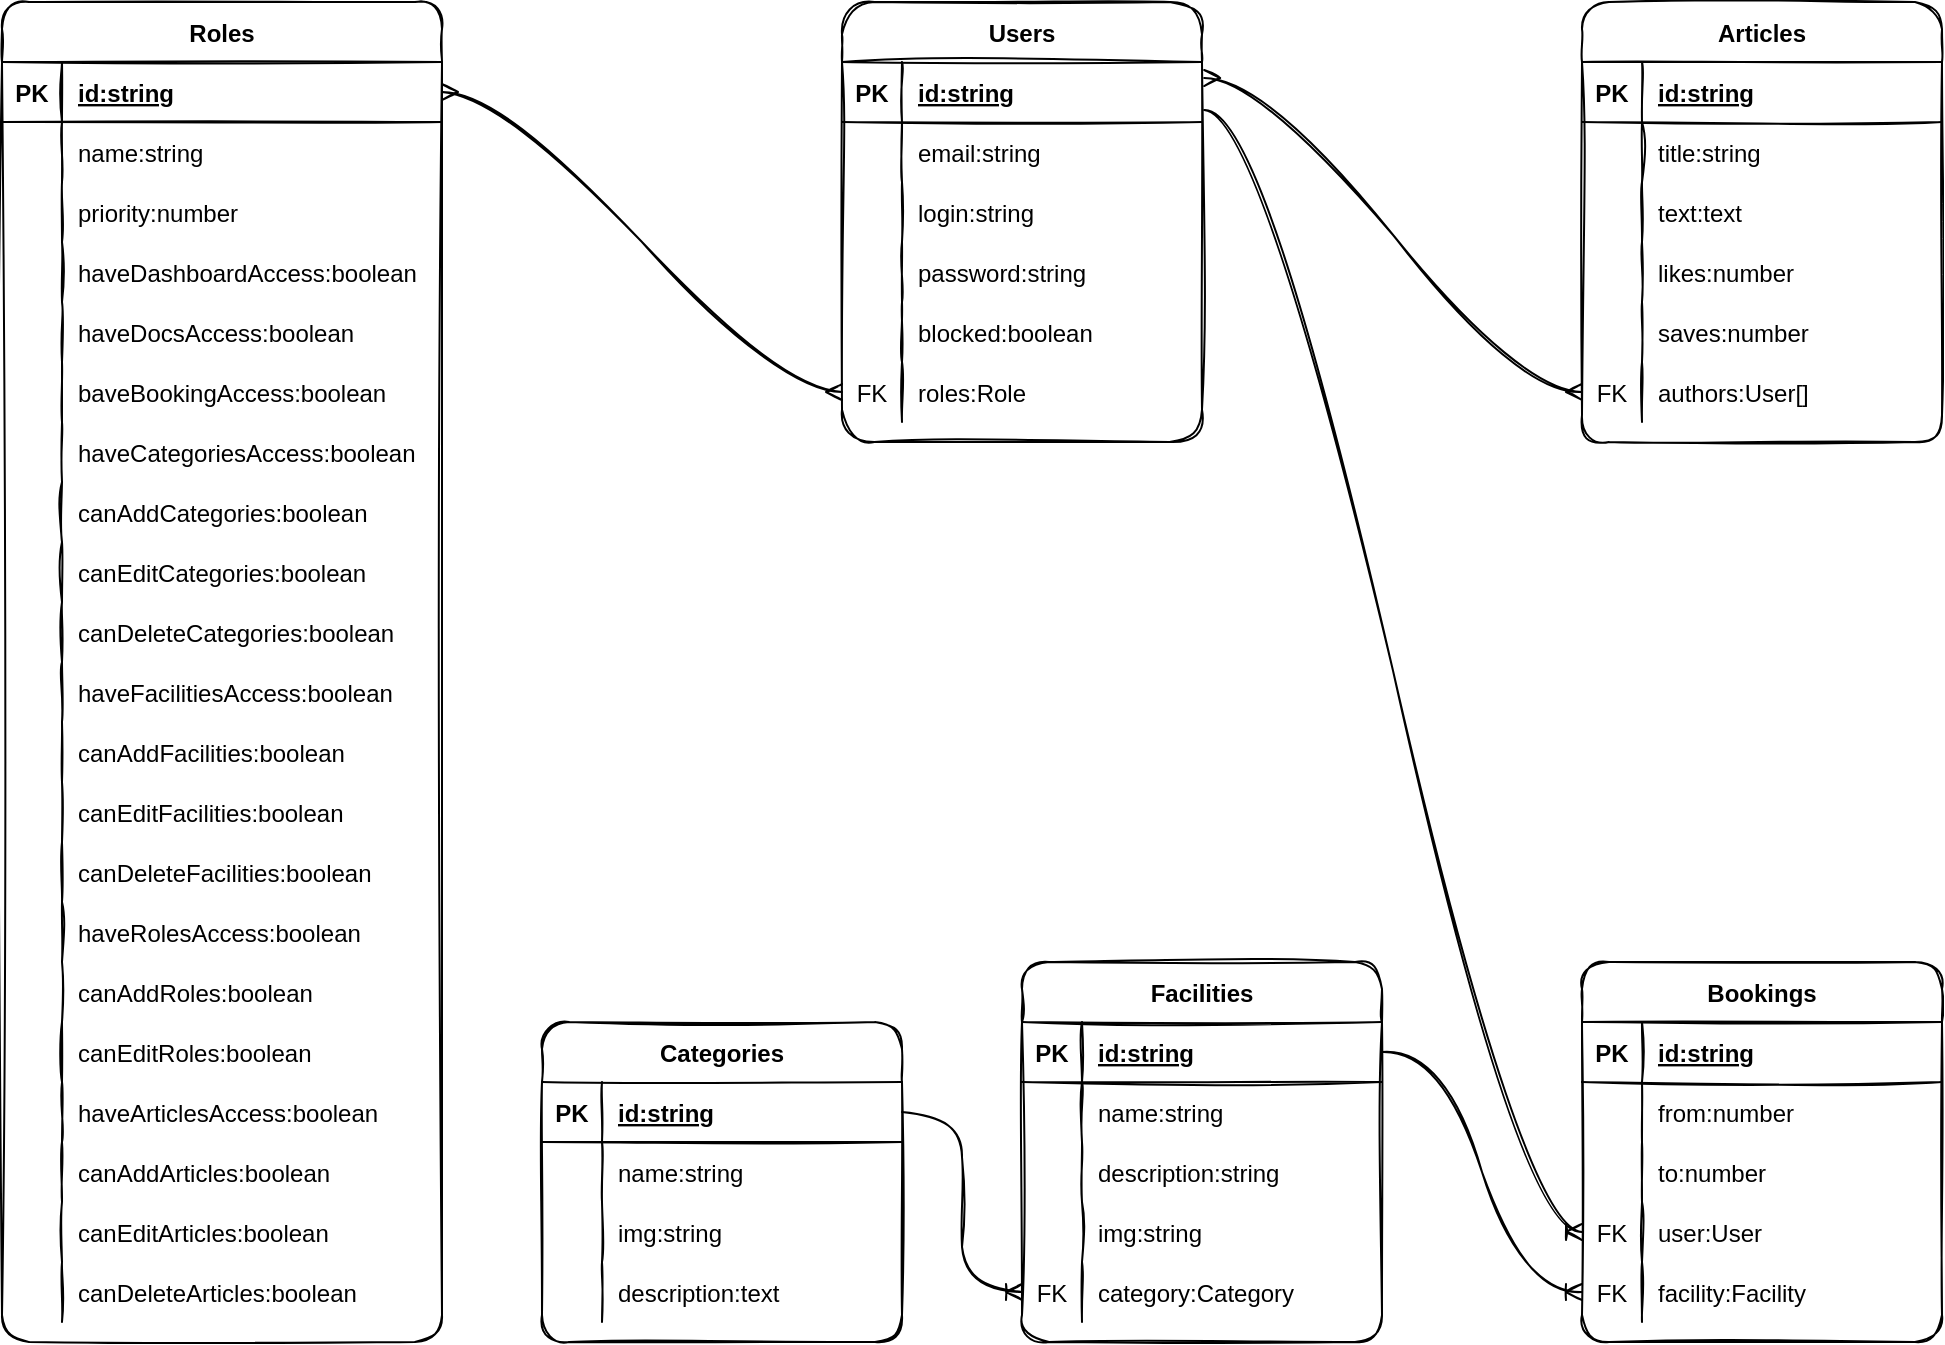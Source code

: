 <mxfile version="19.0.3" type="device" pages="3"><diagram id="hnFK1ZWDDhXZPXOvp5RN" name="DB Diagram"><mxGraphModel dx="1422" dy="875" grid="1" gridSize="10" guides="1" tooltips="1" connect="1" arrows="1" fold="1" page="0" pageScale="1" pageWidth="1169" pageHeight="827" math="0" shadow="0"><root><mxCell id="0"/><mxCell id="1" parent="0"/><mxCell id="2" value="Users" style="shape=table;startSize=30;container=1;collapsible=1;childLayout=tableLayout;fixedRows=1;rowLines=0;fontStyle=1;align=center;resizeLast=1;sketch=1;rounded=1;arcSize=18;" parent="1" vertex="1"><mxGeometry x="520" y="70" width="180" height="220" as="geometry"/></mxCell><mxCell id="3" value="" style="shape=partialRectangle;collapsible=0;dropTarget=0;pointerEvents=0;fillColor=none;top=0;left=0;bottom=1;right=0;points=[[0,0.5],[1,0.5]];portConstraint=eastwest;sketch=1;rounded=1;" parent="2" vertex="1"><mxGeometry y="30" width="180" height="30" as="geometry"/></mxCell><mxCell id="4" value="PK" style="shape=partialRectangle;connectable=0;fillColor=none;top=0;left=0;bottom=0;right=0;fontStyle=1;overflow=hidden;sketch=1;rounded=1;" parent="3" vertex="1"><mxGeometry width="30" height="30" as="geometry"><mxRectangle width="30" height="30" as="alternateBounds"/></mxGeometry></mxCell><mxCell id="5" value="id:string" style="shape=partialRectangle;connectable=0;fillColor=none;top=0;left=0;bottom=0;right=0;align=left;spacingLeft=6;fontStyle=5;overflow=hidden;sketch=1;rounded=1;" parent="3" vertex="1"><mxGeometry x="30" width="150" height="30" as="geometry"><mxRectangle width="150" height="30" as="alternateBounds"/></mxGeometry></mxCell><mxCell id="6" value="" style="shape=partialRectangle;collapsible=0;dropTarget=0;pointerEvents=0;fillColor=none;top=0;left=0;bottom=0;right=0;points=[[0,0.5],[1,0.5]];portConstraint=eastwest;sketch=1;rounded=1;" parent="2" vertex="1"><mxGeometry y="60" width="180" height="30" as="geometry"/></mxCell><mxCell id="7" value="" style="shape=partialRectangle;connectable=0;fillColor=none;top=0;left=0;bottom=0;right=0;editable=1;overflow=hidden;sketch=1;rounded=1;" parent="6" vertex="1"><mxGeometry width="30" height="30" as="geometry"><mxRectangle width="30" height="30" as="alternateBounds"/></mxGeometry></mxCell><mxCell id="8" value="email:string" style="shape=partialRectangle;connectable=0;fillColor=none;top=0;left=0;bottom=0;right=0;align=left;spacingLeft=6;overflow=hidden;sketch=1;rounded=1;" parent="6" vertex="1"><mxGeometry x="30" width="150" height="30" as="geometry"><mxRectangle width="150" height="30" as="alternateBounds"/></mxGeometry></mxCell><mxCell id="9" value="" style="shape=partialRectangle;collapsible=0;dropTarget=0;pointerEvents=0;fillColor=none;top=0;left=0;bottom=0;right=0;points=[[0,0.5],[1,0.5]];portConstraint=eastwest;sketch=1;rounded=1;" parent="2" vertex="1"><mxGeometry y="90" width="180" height="30" as="geometry"/></mxCell><mxCell id="10" value="" style="shape=partialRectangle;connectable=0;fillColor=none;top=0;left=0;bottom=0;right=0;editable=1;overflow=hidden;sketch=1;rounded=1;" parent="9" vertex="1"><mxGeometry width="30" height="30" as="geometry"><mxRectangle width="30" height="30" as="alternateBounds"/></mxGeometry></mxCell><mxCell id="11" value="login:string" style="shape=partialRectangle;connectable=0;fillColor=none;top=0;left=0;bottom=0;right=0;align=left;spacingLeft=6;overflow=hidden;sketch=1;rounded=1;" parent="9" vertex="1"><mxGeometry x="30" width="150" height="30" as="geometry"><mxRectangle width="150" height="30" as="alternateBounds"/></mxGeometry></mxCell><mxCell id="12" value="" style="shape=partialRectangle;collapsible=0;dropTarget=0;pointerEvents=0;fillColor=none;top=0;left=0;bottom=0;right=0;points=[[0,0.5],[1,0.5]];portConstraint=eastwest;sketch=1;rounded=1;" parent="2" vertex="1"><mxGeometry y="120" width="180" height="30" as="geometry"/></mxCell><mxCell id="13" value="" style="shape=partialRectangle;connectable=0;fillColor=none;top=0;left=0;bottom=0;right=0;editable=1;overflow=hidden;sketch=1;rounded=1;" parent="12" vertex="1"><mxGeometry width="30" height="30" as="geometry"><mxRectangle width="30" height="30" as="alternateBounds"/></mxGeometry></mxCell><mxCell id="14" value="password:string" style="shape=partialRectangle;connectable=0;fillColor=none;top=0;left=0;bottom=0;right=0;align=left;spacingLeft=6;overflow=hidden;sketch=1;rounded=1;" parent="12" vertex="1"><mxGeometry x="30" width="150" height="30" as="geometry"><mxRectangle width="150" height="30" as="alternateBounds"/></mxGeometry></mxCell><mxCell id="19" value="" style="shape=partialRectangle;collapsible=0;dropTarget=0;pointerEvents=0;fillColor=none;top=0;left=0;bottom=0;right=0;points=[[0,0.5],[1,0.5]];portConstraint=eastwest;sketch=1;rounded=1;" parent="2" vertex="1"><mxGeometry y="150" width="180" height="30" as="geometry"/></mxCell><mxCell id="20" value="" style="shape=partialRectangle;connectable=0;fillColor=none;top=0;left=0;bottom=0;right=0;editable=1;overflow=hidden;sketch=1;rounded=1;" parent="19" vertex="1"><mxGeometry width="30" height="30" as="geometry"><mxRectangle width="30" height="30" as="alternateBounds"/></mxGeometry></mxCell><mxCell id="21" value="blocked:boolean" style="shape=partialRectangle;connectable=0;fillColor=none;top=0;left=0;bottom=0;right=0;align=left;spacingLeft=6;overflow=hidden;sketch=1;rounded=1;" parent="19" vertex="1"><mxGeometry x="30" width="150" height="30" as="geometry"><mxRectangle width="150" height="30" as="alternateBounds"/></mxGeometry></mxCell><mxCell id="22" value="" style="shape=partialRectangle;collapsible=0;dropTarget=0;pointerEvents=0;fillColor=none;top=0;left=0;bottom=0;right=0;points=[[0,0.5],[1,0.5]];portConstraint=eastwest;sketch=1;rounded=1;" parent="2" vertex="1"><mxGeometry y="180" width="180" height="30" as="geometry"/></mxCell><mxCell id="23" value="FK" style="shape=partialRectangle;connectable=0;fillColor=none;top=0;left=0;bottom=0;right=0;editable=1;overflow=hidden;sketch=1;rounded=1;" parent="22" vertex="1"><mxGeometry width="30" height="30" as="geometry"><mxRectangle width="30" height="30" as="alternateBounds"/></mxGeometry></mxCell><mxCell id="24" value="roles:Role" style="shape=partialRectangle;connectable=0;fillColor=none;top=0;left=0;bottom=0;right=0;align=left;spacingLeft=6;overflow=hidden;sketch=1;rounded=1;" parent="22" vertex="1"><mxGeometry x="30" width="150" height="30" as="geometry"><mxRectangle width="150" height="30" as="alternateBounds"/></mxGeometry></mxCell><mxCell id="25" value="Roles" style="shape=table;startSize=30;container=1;collapsible=1;childLayout=tableLayout;fixedRows=1;rowLines=0;fontStyle=1;align=center;resizeLast=1;sketch=1;rounded=1;" parent="1" vertex="1"><mxGeometry x="100" y="70" width="220" height="670" as="geometry"/></mxCell><mxCell id="26" value="" style="shape=partialRectangle;collapsible=0;dropTarget=0;pointerEvents=0;fillColor=none;top=0;left=0;bottom=1;right=0;points=[[0,0.5],[1,0.5]];portConstraint=eastwest;sketch=1;rounded=1;" parent="25" vertex="1"><mxGeometry y="30" width="220" height="30" as="geometry"/></mxCell><mxCell id="27" value="PK" style="shape=partialRectangle;connectable=0;fillColor=none;top=0;left=0;bottom=0;right=0;fontStyle=1;overflow=hidden;sketch=1;rounded=1;" parent="26" vertex="1"><mxGeometry width="30" height="30" as="geometry"><mxRectangle width="30" height="30" as="alternateBounds"/></mxGeometry></mxCell><mxCell id="28" value="id:string" style="shape=partialRectangle;connectable=0;fillColor=none;top=0;left=0;bottom=0;right=0;align=left;spacingLeft=6;fontStyle=5;overflow=hidden;sketch=1;rounded=1;" parent="26" vertex="1"><mxGeometry x="30" width="190" height="30" as="geometry"><mxRectangle width="190" height="30" as="alternateBounds"/></mxGeometry></mxCell><mxCell id="29" value="" style="shape=partialRectangle;collapsible=0;dropTarget=0;pointerEvents=0;fillColor=none;top=0;left=0;bottom=0;right=0;points=[[0,0.5],[1,0.5]];portConstraint=eastwest;sketch=1;rounded=1;" parent="25" vertex="1"><mxGeometry y="60" width="220" height="30" as="geometry"/></mxCell><mxCell id="30" value="" style="shape=partialRectangle;connectable=0;fillColor=none;top=0;left=0;bottom=0;right=0;editable=1;overflow=hidden;sketch=1;rounded=1;" parent="29" vertex="1"><mxGeometry width="30" height="30" as="geometry"><mxRectangle width="30" height="30" as="alternateBounds"/></mxGeometry></mxCell><mxCell id="31" value="name:string" style="shape=partialRectangle;connectable=0;fillColor=none;top=0;left=0;bottom=0;right=0;align=left;spacingLeft=6;overflow=hidden;sketch=1;rounded=1;" parent="29" vertex="1"><mxGeometry x="30" width="190" height="30" as="geometry"><mxRectangle width="190" height="30" as="alternateBounds"/></mxGeometry></mxCell><mxCell id="95" value="" style="shape=partialRectangle;collapsible=0;dropTarget=0;pointerEvents=0;fillColor=none;top=0;left=0;bottom=0;right=0;points=[[0,0.5],[1,0.5]];portConstraint=eastwest;sketch=1;rounded=1;" parent="25" vertex="1"><mxGeometry y="90" width="220" height="30" as="geometry"/></mxCell><mxCell id="96" value="" style="shape=partialRectangle;connectable=0;fillColor=none;top=0;left=0;bottom=0;right=0;editable=1;overflow=hidden;sketch=1;rounded=1;" parent="95" vertex="1"><mxGeometry width="30" height="30" as="geometry"><mxRectangle width="30" height="30" as="alternateBounds"/></mxGeometry></mxCell><mxCell id="97" value="priority:number" style="shape=partialRectangle;connectable=0;fillColor=none;top=0;left=0;bottom=0;right=0;align=left;spacingLeft=6;overflow=hidden;sketch=1;rounded=1;" parent="95" vertex="1"><mxGeometry x="30" width="190" height="30" as="geometry"><mxRectangle width="190" height="30" as="alternateBounds"/></mxGeometry></mxCell><mxCell id="32" value="" style="shape=partialRectangle;collapsible=0;dropTarget=0;pointerEvents=0;fillColor=none;top=0;left=0;bottom=0;right=0;points=[[0,0.5],[1,0.5]];portConstraint=eastwest;sketch=1;rounded=1;" parent="25" vertex="1"><mxGeometry y="120" width="220" height="30" as="geometry"/></mxCell><mxCell id="33" value="" style="shape=partialRectangle;connectable=0;fillColor=none;top=0;left=0;bottom=0;right=0;editable=1;overflow=hidden;sketch=1;rounded=1;" parent="32" vertex="1"><mxGeometry width="30" height="30" as="geometry"><mxRectangle width="30" height="30" as="alternateBounds"/></mxGeometry></mxCell><mxCell id="34" value="haveDashboardAccess:boolean" style="shape=partialRectangle;connectable=0;fillColor=none;top=0;left=0;bottom=0;right=0;align=left;spacingLeft=6;overflow=hidden;sketch=1;rounded=1;" parent="32" vertex="1"><mxGeometry x="30" width="190" height="30" as="geometry"><mxRectangle width="190" height="30" as="alternateBounds"/></mxGeometry></mxCell><mxCell id="35" value="" style="shape=partialRectangle;collapsible=0;dropTarget=0;pointerEvents=0;fillColor=none;top=0;left=0;bottom=0;right=0;points=[[0,0.5],[1,0.5]];portConstraint=eastwest;sketch=1;rounded=1;" parent="25" vertex="1"><mxGeometry y="150" width="220" height="30" as="geometry"/></mxCell><mxCell id="36" value="" style="shape=partialRectangle;connectable=0;fillColor=none;top=0;left=0;bottom=0;right=0;editable=1;overflow=hidden;sketch=1;rounded=1;" parent="35" vertex="1"><mxGeometry width="30" height="30" as="geometry"><mxRectangle width="30" height="30" as="alternateBounds"/></mxGeometry></mxCell><mxCell id="37" value="haveDocsAccess:boolean" style="shape=partialRectangle;connectable=0;fillColor=none;top=0;left=0;bottom=0;right=0;align=left;spacingLeft=6;overflow=hidden;sketch=1;rounded=1;" parent="35" vertex="1"><mxGeometry x="30" width="190" height="30" as="geometry"><mxRectangle width="190" height="30" as="alternateBounds"/></mxGeometry></mxCell><mxCell id="92" value="" style="shape=partialRectangle;collapsible=0;dropTarget=0;pointerEvents=0;fillColor=none;top=0;left=0;bottom=0;right=0;points=[[0,0.5],[1,0.5]];portConstraint=eastwest;sketch=1;rounded=1;" parent="25" vertex="1"><mxGeometry y="180" width="220" height="30" as="geometry"/></mxCell><mxCell id="93" value="" style="shape=partialRectangle;connectable=0;fillColor=none;top=0;left=0;bottom=0;right=0;editable=1;overflow=hidden;sketch=1;rounded=1;" parent="92" vertex="1"><mxGeometry width="30" height="30" as="geometry"><mxRectangle width="30" height="30" as="alternateBounds"/></mxGeometry></mxCell><mxCell id="94" value="baveBookingAccess:boolean" style="shape=partialRectangle;connectable=0;fillColor=none;top=0;left=0;bottom=0;right=0;align=left;spacingLeft=6;overflow=hidden;sketch=1;rounded=1;" parent="92" vertex="1"><mxGeometry x="30" width="190" height="30" as="geometry"><mxRectangle width="190" height="30" as="alternateBounds"/></mxGeometry></mxCell><mxCell id="MMsK5GmEBuL3KSRIhZgN-119" value="" style="shape=partialRectangle;collapsible=0;dropTarget=0;pointerEvents=0;fillColor=none;top=0;left=0;bottom=0;right=0;points=[[0,0.5],[1,0.5]];portConstraint=eastwest;" parent="25" vertex="1"><mxGeometry y="210" width="220" height="30" as="geometry"/></mxCell><mxCell id="MMsK5GmEBuL3KSRIhZgN-120" value="" style="shape=partialRectangle;connectable=0;fillColor=none;top=0;left=0;bottom=0;right=0;fontStyle=0;overflow=hidden;" parent="MMsK5GmEBuL3KSRIhZgN-119" vertex="1"><mxGeometry width="30" height="30" as="geometry"><mxRectangle width="30" height="30" as="alternateBounds"/></mxGeometry></mxCell><mxCell id="MMsK5GmEBuL3KSRIhZgN-121" value="haveCategoriesAccess:boolean" style="shape=partialRectangle;connectable=0;fillColor=none;top=0;left=0;bottom=0;right=0;align=left;spacingLeft=6;fontStyle=0;overflow=hidden;" parent="MMsK5GmEBuL3KSRIhZgN-119" vertex="1"><mxGeometry x="30" width="190" height="30" as="geometry"><mxRectangle width="190" height="30" as="alternateBounds"/></mxGeometry></mxCell><mxCell id="MMsK5GmEBuL3KSRIhZgN-122" value="" style="shape=partialRectangle;collapsible=0;dropTarget=0;pointerEvents=0;fillColor=none;top=0;left=0;bottom=0;right=0;points=[[0,0.5],[1,0.5]];portConstraint=eastwest;" parent="25" vertex="1"><mxGeometry y="240" width="220" height="30" as="geometry"/></mxCell><mxCell id="MMsK5GmEBuL3KSRIhZgN-123" value="" style="shape=partialRectangle;connectable=0;fillColor=none;top=0;left=0;bottom=0;right=0;fontStyle=0;overflow=hidden;" parent="MMsK5GmEBuL3KSRIhZgN-122" vertex="1"><mxGeometry width="30" height="30" as="geometry"><mxRectangle width="30" height="30" as="alternateBounds"/></mxGeometry></mxCell><mxCell id="MMsK5GmEBuL3KSRIhZgN-124" value="canAddCategories:boolean" style="shape=partialRectangle;connectable=0;fillColor=none;top=0;left=0;bottom=0;right=0;align=left;spacingLeft=6;fontStyle=0;overflow=hidden;" parent="MMsK5GmEBuL3KSRIhZgN-122" vertex="1"><mxGeometry x="30" width="190" height="30" as="geometry"><mxRectangle width="190" height="30" as="alternateBounds"/></mxGeometry></mxCell><mxCell id="MMsK5GmEBuL3KSRIhZgN-128" value="" style="shape=partialRectangle;collapsible=0;dropTarget=0;pointerEvents=0;fillColor=none;top=0;left=0;bottom=0;right=0;points=[[0,0.5],[1,0.5]];portConstraint=eastwest;" parent="25" vertex="1"><mxGeometry y="270" width="220" height="30" as="geometry"/></mxCell><mxCell id="MMsK5GmEBuL3KSRIhZgN-129" value="" style="shape=partialRectangle;connectable=0;fillColor=none;top=0;left=0;bottom=0;right=0;fontStyle=0;overflow=hidden;" parent="MMsK5GmEBuL3KSRIhZgN-128" vertex="1"><mxGeometry width="30" height="30" as="geometry"><mxRectangle width="30" height="30" as="alternateBounds"/></mxGeometry></mxCell><mxCell id="MMsK5GmEBuL3KSRIhZgN-130" value="canEditCategories:boolean" style="shape=partialRectangle;connectable=0;fillColor=none;top=0;left=0;bottom=0;right=0;align=left;spacingLeft=6;fontStyle=0;overflow=hidden;" parent="MMsK5GmEBuL3KSRIhZgN-128" vertex="1"><mxGeometry x="30" width="190" height="30" as="geometry"><mxRectangle width="190" height="30" as="alternateBounds"/></mxGeometry></mxCell><mxCell id="MMsK5GmEBuL3KSRIhZgN-131" value="" style="shape=partialRectangle;collapsible=0;dropTarget=0;pointerEvents=0;fillColor=none;top=0;left=0;bottom=0;right=0;points=[[0,0.5],[1,0.5]];portConstraint=eastwest;" parent="25" vertex="1"><mxGeometry y="300" width="220" height="30" as="geometry"/></mxCell><mxCell id="MMsK5GmEBuL3KSRIhZgN-132" value="" style="shape=partialRectangle;connectable=0;fillColor=none;top=0;left=0;bottom=0;right=0;fontStyle=0;overflow=hidden;" parent="MMsK5GmEBuL3KSRIhZgN-131" vertex="1"><mxGeometry width="30" height="30" as="geometry"><mxRectangle width="30" height="30" as="alternateBounds"/></mxGeometry></mxCell><mxCell id="MMsK5GmEBuL3KSRIhZgN-133" value="canDeleteCategories:boolean" style="shape=partialRectangle;connectable=0;fillColor=none;top=0;left=0;bottom=0;right=0;align=left;spacingLeft=6;fontStyle=0;overflow=hidden;" parent="MMsK5GmEBuL3KSRIhZgN-131" vertex="1"><mxGeometry x="30" width="190" height="30" as="geometry"><mxRectangle width="190" height="30" as="alternateBounds"/></mxGeometry></mxCell><mxCell id="MMsK5GmEBuL3KSRIhZgN-125" value="" style="shape=partialRectangle;collapsible=0;dropTarget=0;pointerEvents=0;fillColor=none;top=0;left=0;bottom=0;right=0;points=[[0,0.5],[1,0.5]];portConstraint=eastwest;" parent="25" vertex="1"><mxGeometry y="330" width="220" height="30" as="geometry"/></mxCell><mxCell id="MMsK5GmEBuL3KSRIhZgN-126" value="" style="shape=partialRectangle;connectable=0;fillColor=none;top=0;left=0;bottom=0;right=0;fontStyle=0;overflow=hidden;" parent="MMsK5GmEBuL3KSRIhZgN-125" vertex="1"><mxGeometry width="30" height="30" as="geometry"><mxRectangle width="30" height="30" as="alternateBounds"/></mxGeometry></mxCell><mxCell id="MMsK5GmEBuL3KSRIhZgN-127" value="haveFacilitiesAccess:boolean" style="shape=partialRectangle;connectable=0;fillColor=none;top=0;left=0;bottom=0;right=0;align=left;spacingLeft=6;fontStyle=0;overflow=hidden;" parent="MMsK5GmEBuL3KSRIhZgN-125" vertex="1"><mxGeometry x="30" width="190" height="30" as="geometry"><mxRectangle width="190" height="30" as="alternateBounds"/></mxGeometry></mxCell><mxCell id="MMsK5GmEBuL3KSRIhZgN-145" value="" style="shape=partialRectangle;collapsible=0;dropTarget=0;pointerEvents=0;fillColor=none;top=0;left=0;bottom=0;right=0;points=[[0,0.5],[1,0.5]];portConstraint=eastwest;" parent="25" vertex="1"><mxGeometry y="360" width="220" height="30" as="geometry"/></mxCell><mxCell id="MMsK5GmEBuL3KSRIhZgN-146" value="" style="shape=partialRectangle;connectable=0;fillColor=none;top=0;left=0;bottom=0;right=0;fontStyle=0;overflow=hidden;" parent="MMsK5GmEBuL3KSRIhZgN-145" vertex="1"><mxGeometry width="30" height="30" as="geometry"><mxRectangle width="30" height="30" as="alternateBounds"/></mxGeometry></mxCell><mxCell id="MMsK5GmEBuL3KSRIhZgN-147" value="canAddFacilities:boolean" style="shape=partialRectangle;connectable=0;fillColor=none;top=0;left=0;bottom=0;right=0;align=left;spacingLeft=6;fontStyle=0;overflow=hidden;" parent="MMsK5GmEBuL3KSRIhZgN-145" vertex="1"><mxGeometry x="30" width="190" height="30" as="geometry"><mxRectangle width="190" height="30" as="alternateBounds"/></mxGeometry></mxCell><mxCell id="MMsK5GmEBuL3KSRIhZgN-149" value="" style="shape=partialRectangle;collapsible=0;dropTarget=0;pointerEvents=0;fillColor=none;top=0;left=0;bottom=0;right=0;points=[[0,0.5],[1,0.5]];portConstraint=eastwest;" parent="25" vertex="1"><mxGeometry y="390" width="220" height="30" as="geometry"/></mxCell><mxCell id="MMsK5GmEBuL3KSRIhZgN-150" value="" style="shape=partialRectangle;connectable=0;fillColor=none;top=0;left=0;bottom=0;right=0;fontStyle=0;overflow=hidden;" parent="MMsK5GmEBuL3KSRIhZgN-149" vertex="1"><mxGeometry width="30" height="30" as="geometry"><mxRectangle width="30" height="30" as="alternateBounds"/></mxGeometry></mxCell><mxCell id="MMsK5GmEBuL3KSRIhZgN-151" value="canEditFacilities:boolean" style="shape=partialRectangle;connectable=0;fillColor=none;top=0;left=0;bottom=0;right=0;align=left;spacingLeft=6;fontStyle=0;overflow=hidden;" parent="MMsK5GmEBuL3KSRIhZgN-149" vertex="1"><mxGeometry x="30" width="190" height="30" as="geometry"><mxRectangle width="190" height="30" as="alternateBounds"/></mxGeometry></mxCell><mxCell id="MMsK5GmEBuL3KSRIhZgN-157" value="" style="shape=partialRectangle;collapsible=0;dropTarget=0;pointerEvents=0;fillColor=none;top=0;left=0;bottom=0;right=0;points=[[0,0.5],[1,0.5]];portConstraint=eastwest;" parent="25" vertex="1"><mxGeometry y="420" width="220" height="30" as="geometry"/></mxCell><mxCell id="MMsK5GmEBuL3KSRIhZgN-158" value="" style="shape=partialRectangle;connectable=0;fillColor=none;top=0;left=0;bottom=0;right=0;fontStyle=0;overflow=hidden;" parent="MMsK5GmEBuL3KSRIhZgN-157" vertex="1"><mxGeometry width="30" height="30" as="geometry"><mxRectangle width="30" height="30" as="alternateBounds"/></mxGeometry></mxCell><mxCell id="MMsK5GmEBuL3KSRIhZgN-159" value="canDeleteFacilities:boolean" style="shape=partialRectangle;connectable=0;fillColor=none;top=0;left=0;bottom=0;right=0;align=left;spacingLeft=6;fontStyle=0;overflow=hidden;" parent="MMsK5GmEBuL3KSRIhZgN-157" vertex="1"><mxGeometry x="30" width="190" height="30" as="geometry"><mxRectangle width="190" height="30" as="alternateBounds"/></mxGeometry></mxCell><mxCell id="MMsK5GmEBuL3KSRIhZgN-161" value="" style="shape=partialRectangle;collapsible=0;dropTarget=0;pointerEvents=0;fillColor=none;top=0;left=0;bottom=0;right=0;points=[[0,0.5],[1,0.5]];portConstraint=eastwest;" parent="25" vertex="1"><mxGeometry y="450" width="220" height="30" as="geometry"/></mxCell><mxCell id="MMsK5GmEBuL3KSRIhZgN-162" value="" style="shape=partialRectangle;connectable=0;fillColor=none;top=0;left=0;bottom=0;right=0;fontStyle=0;overflow=hidden;" parent="MMsK5GmEBuL3KSRIhZgN-161" vertex="1"><mxGeometry width="30" height="30" as="geometry"><mxRectangle width="30" height="30" as="alternateBounds"/></mxGeometry></mxCell><mxCell id="MMsK5GmEBuL3KSRIhZgN-163" value="haveRolesAccess:boolean" style="shape=partialRectangle;connectable=0;fillColor=none;top=0;left=0;bottom=0;right=0;align=left;spacingLeft=6;fontStyle=0;overflow=hidden;" parent="MMsK5GmEBuL3KSRIhZgN-161" vertex="1"><mxGeometry x="30" width="190" height="30" as="geometry"><mxRectangle width="190" height="30" as="alternateBounds"/></mxGeometry></mxCell><mxCell id="MMsK5GmEBuL3KSRIhZgN-165" value="" style="shape=partialRectangle;collapsible=0;dropTarget=0;pointerEvents=0;fillColor=none;top=0;left=0;bottom=0;right=0;points=[[0,0.5],[1,0.5]];portConstraint=eastwest;" parent="25" vertex="1"><mxGeometry y="480" width="220" height="30" as="geometry"/></mxCell><mxCell id="MMsK5GmEBuL3KSRIhZgN-166" value="" style="shape=partialRectangle;connectable=0;fillColor=none;top=0;left=0;bottom=0;right=0;fontStyle=0;overflow=hidden;" parent="MMsK5GmEBuL3KSRIhZgN-165" vertex="1"><mxGeometry width="30" height="30" as="geometry"><mxRectangle width="30" height="30" as="alternateBounds"/></mxGeometry></mxCell><mxCell id="MMsK5GmEBuL3KSRIhZgN-167" value="canAddRoles:boolean" style="shape=partialRectangle;connectable=0;fillColor=none;top=0;left=0;bottom=0;right=0;align=left;spacingLeft=6;fontStyle=0;overflow=hidden;" parent="MMsK5GmEBuL3KSRIhZgN-165" vertex="1"><mxGeometry x="30" width="190" height="30" as="geometry"><mxRectangle width="190" height="30" as="alternateBounds"/></mxGeometry></mxCell><mxCell id="MMsK5GmEBuL3KSRIhZgN-169" value="" style="shape=partialRectangle;collapsible=0;dropTarget=0;pointerEvents=0;fillColor=none;top=0;left=0;bottom=0;right=0;points=[[0,0.5],[1,0.5]];portConstraint=eastwest;" parent="25" vertex="1"><mxGeometry y="510" width="220" height="30" as="geometry"/></mxCell><mxCell id="MMsK5GmEBuL3KSRIhZgN-170" value="" style="shape=partialRectangle;connectable=0;fillColor=none;top=0;left=0;bottom=0;right=0;fontStyle=0;overflow=hidden;" parent="MMsK5GmEBuL3KSRIhZgN-169" vertex="1"><mxGeometry width="30" height="30" as="geometry"><mxRectangle width="30" height="30" as="alternateBounds"/></mxGeometry></mxCell><mxCell id="MMsK5GmEBuL3KSRIhZgN-171" value="canEditRoles:boolean" style="shape=partialRectangle;connectable=0;fillColor=none;top=0;left=0;bottom=0;right=0;align=left;spacingLeft=6;fontStyle=0;overflow=hidden;" parent="MMsK5GmEBuL3KSRIhZgN-169" vertex="1"><mxGeometry x="30" width="190" height="30" as="geometry"><mxRectangle width="190" height="30" as="alternateBounds"/></mxGeometry></mxCell><mxCell id="MMsK5GmEBuL3KSRIhZgN-173" value="" style="shape=partialRectangle;collapsible=0;dropTarget=0;pointerEvents=0;fillColor=none;top=0;left=0;bottom=0;right=0;points=[[0,0.5],[1,0.5]];portConstraint=eastwest;" parent="25" vertex="1"><mxGeometry y="540" width="220" height="30" as="geometry"/></mxCell><mxCell id="MMsK5GmEBuL3KSRIhZgN-174" value="" style="shape=partialRectangle;connectable=0;fillColor=none;top=0;left=0;bottom=0;right=0;fontStyle=0;overflow=hidden;" parent="MMsK5GmEBuL3KSRIhZgN-173" vertex="1"><mxGeometry width="30" height="30" as="geometry"><mxRectangle width="30" height="30" as="alternateBounds"/></mxGeometry></mxCell><mxCell id="MMsK5GmEBuL3KSRIhZgN-175" value="haveArticlesAccess:boolean" style="shape=partialRectangle;connectable=0;fillColor=none;top=0;left=0;bottom=0;right=0;align=left;spacingLeft=6;fontStyle=0;overflow=hidden;" parent="MMsK5GmEBuL3KSRIhZgN-173" vertex="1"><mxGeometry x="30" width="190" height="30" as="geometry"><mxRectangle width="190" height="30" as="alternateBounds"/></mxGeometry></mxCell><mxCell id="MMsK5GmEBuL3KSRIhZgN-153" value="" style="shape=partialRectangle;collapsible=0;dropTarget=0;pointerEvents=0;fillColor=none;top=0;left=0;bottom=0;right=0;points=[[0,0.5],[1,0.5]];portConstraint=eastwest;" parent="25" vertex="1"><mxGeometry y="570" width="220" height="30" as="geometry"/></mxCell><mxCell id="MMsK5GmEBuL3KSRIhZgN-154" value="" style="shape=partialRectangle;connectable=0;fillColor=none;top=0;left=0;bottom=0;right=0;fontStyle=0;overflow=hidden;" parent="MMsK5GmEBuL3KSRIhZgN-153" vertex="1"><mxGeometry width="30" height="30" as="geometry"><mxRectangle width="30" height="30" as="alternateBounds"/></mxGeometry></mxCell><mxCell id="MMsK5GmEBuL3KSRIhZgN-155" value="canAddArticles:boolean" style="shape=partialRectangle;connectable=0;fillColor=none;top=0;left=0;bottom=0;right=0;align=left;spacingLeft=6;fontStyle=0;overflow=hidden;" parent="MMsK5GmEBuL3KSRIhZgN-153" vertex="1"><mxGeometry x="30" width="190" height="30" as="geometry"><mxRectangle width="190" height="30" as="alternateBounds"/></mxGeometry></mxCell><mxCell id="MMsK5GmEBuL3KSRIhZgN-185" value="" style="shape=partialRectangle;collapsible=0;dropTarget=0;pointerEvents=0;fillColor=none;top=0;left=0;bottom=0;right=0;points=[[0,0.5],[1,0.5]];portConstraint=eastwest;" parent="25" vertex="1"><mxGeometry y="600" width="220" height="30" as="geometry"/></mxCell><mxCell id="MMsK5GmEBuL3KSRIhZgN-186" value="" style="shape=partialRectangle;connectable=0;fillColor=none;top=0;left=0;bottom=0;right=0;fontStyle=0;overflow=hidden;" parent="MMsK5GmEBuL3KSRIhZgN-185" vertex="1"><mxGeometry width="30" height="30" as="geometry"><mxRectangle width="30" height="30" as="alternateBounds"/></mxGeometry></mxCell><mxCell id="MMsK5GmEBuL3KSRIhZgN-187" value="canEditArticles:boolean" style="shape=partialRectangle;connectable=0;fillColor=none;top=0;left=0;bottom=0;right=0;align=left;spacingLeft=6;fontStyle=0;overflow=hidden;" parent="MMsK5GmEBuL3KSRIhZgN-185" vertex="1"><mxGeometry x="30" width="190" height="30" as="geometry"><mxRectangle width="190" height="30" as="alternateBounds"/></mxGeometry></mxCell><mxCell id="MMsK5GmEBuL3KSRIhZgN-134" value="" style="shape=partialRectangle;collapsible=0;dropTarget=0;pointerEvents=0;fillColor=none;top=0;left=0;bottom=0;right=0;points=[[0,0.5],[1,0.5]];portConstraint=eastwest;" parent="25" vertex="1"><mxGeometry y="630" width="220" height="30" as="geometry"/></mxCell><mxCell id="MMsK5GmEBuL3KSRIhZgN-135" value="" style="shape=partialRectangle;connectable=0;fillColor=none;top=0;left=0;bottom=0;right=0;fontStyle=0;overflow=hidden;" parent="MMsK5GmEBuL3KSRIhZgN-134" vertex="1"><mxGeometry width="30" height="30" as="geometry"><mxRectangle width="30" height="30" as="alternateBounds"/></mxGeometry></mxCell><mxCell id="MMsK5GmEBuL3KSRIhZgN-136" value="canDeleteArticles:boolean" style="shape=partialRectangle;connectable=0;fillColor=none;top=0;left=0;bottom=0;right=0;align=left;spacingLeft=6;fontStyle=0;overflow=hidden;" parent="MMsK5GmEBuL3KSRIhZgN-134" vertex="1"><mxGeometry x="30" width="190" height="30" as="geometry"><mxRectangle width="190" height="30" as="alternateBounds"/></mxGeometry></mxCell><mxCell id="38" value="Articles" style="shape=table;startSize=30;container=1;collapsible=1;childLayout=tableLayout;fixedRows=1;rowLines=0;fontStyle=1;align=center;resizeLast=1;sketch=1;rounded=1;" parent="1" vertex="1"><mxGeometry x="890" y="70" width="180" height="220" as="geometry"/></mxCell><mxCell id="39" value="" style="shape=partialRectangle;collapsible=0;dropTarget=0;pointerEvents=0;fillColor=none;top=0;left=0;bottom=1;right=0;points=[[0,0.5],[1,0.5]];portConstraint=eastwest;sketch=1;rounded=1;" parent="38" vertex="1"><mxGeometry y="30" width="180" height="30" as="geometry"/></mxCell><mxCell id="40" value="PK" style="shape=partialRectangle;connectable=0;fillColor=none;top=0;left=0;bottom=0;right=0;fontStyle=1;overflow=hidden;sketch=1;rounded=1;" parent="39" vertex="1"><mxGeometry width="30" height="30" as="geometry"><mxRectangle width="30" height="30" as="alternateBounds"/></mxGeometry></mxCell><mxCell id="41" value="id:string" style="shape=partialRectangle;connectable=0;fillColor=none;top=0;left=0;bottom=0;right=0;align=left;spacingLeft=6;fontStyle=5;overflow=hidden;sketch=1;rounded=1;" parent="39" vertex="1"><mxGeometry x="30" width="150" height="30" as="geometry"><mxRectangle width="150" height="30" as="alternateBounds"/></mxGeometry></mxCell><mxCell id="42" value="" style="shape=partialRectangle;collapsible=0;dropTarget=0;pointerEvents=0;fillColor=none;top=0;left=0;bottom=0;right=0;points=[[0,0.5],[1,0.5]];portConstraint=eastwest;sketch=1;rounded=1;" parent="38" vertex="1"><mxGeometry y="60" width="180" height="30" as="geometry"/></mxCell><mxCell id="43" value="" style="shape=partialRectangle;connectable=0;fillColor=none;top=0;left=0;bottom=0;right=0;editable=1;overflow=hidden;sketch=1;rounded=1;" parent="42" vertex="1"><mxGeometry width="30" height="30" as="geometry"><mxRectangle width="30" height="30" as="alternateBounds"/></mxGeometry></mxCell><mxCell id="44" value="title:string" style="shape=partialRectangle;connectable=0;fillColor=none;top=0;left=0;bottom=0;right=0;align=left;spacingLeft=6;overflow=hidden;sketch=1;rounded=1;" parent="42" vertex="1"><mxGeometry x="30" width="150" height="30" as="geometry"><mxRectangle width="150" height="30" as="alternateBounds"/></mxGeometry></mxCell><mxCell id="45" value="" style="shape=partialRectangle;collapsible=0;dropTarget=0;pointerEvents=0;fillColor=none;top=0;left=0;bottom=0;right=0;points=[[0,0.5],[1,0.5]];portConstraint=eastwest;sketch=1;rounded=1;" parent="38" vertex="1"><mxGeometry y="90" width="180" height="30" as="geometry"/></mxCell><mxCell id="46" value="" style="shape=partialRectangle;connectable=0;fillColor=none;top=0;left=0;bottom=0;right=0;editable=1;overflow=hidden;sketch=1;rounded=1;" parent="45" vertex="1"><mxGeometry width="30" height="30" as="geometry"><mxRectangle width="30" height="30" as="alternateBounds"/></mxGeometry></mxCell><mxCell id="47" value="text:text" style="shape=partialRectangle;connectable=0;fillColor=none;top=0;left=0;bottom=0;right=0;align=left;spacingLeft=6;overflow=hidden;sketch=1;rounded=1;" parent="45" vertex="1"><mxGeometry x="30" width="150" height="30" as="geometry"><mxRectangle width="150" height="30" as="alternateBounds"/></mxGeometry></mxCell><mxCell id="48" value="" style="shape=partialRectangle;collapsible=0;dropTarget=0;pointerEvents=0;fillColor=none;top=0;left=0;bottom=0;right=0;points=[[0,0.5],[1,0.5]];portConstraint=eastwest;sketch=1;rounded=1;" parent="38" vertex="1"><mxGeometry y="120" width="180" height="30" as="geometry"/></mxCell><mxCell id="49" value="" style="shape=partialRectangle;connectable=0;fillColor=none;top=0;left=0;bottom=0;right=0;editable=1;overflow=hidden;sketch=1;rounded=1;" parent="48" vertex="1"><mxGeometry width="30" height="30" as="geometry"><mxRectangle width="30" height="30" as="alternateBounds"/></mxGeometry></mxCell><mxCell id="50" value="likes:number" style="shape=partialRectangle;connectable=0;fillColor=none;top=0;left=0;bottom=0;right=0;align=left;spacingLeft=6;overflow=hidden;sketch=1;rounded=1;" parent="48" vertex="1"><mxGeometry x="30" width="150" height="30" as="geometry"><mxRectangle width="150" height="30" as="alternateBounds"/></mxGeometry></mxCell><mxCell id="112" value="" style="shape=partialRectangle;collapsible=0;dropTarget=0;pointerEvents=0;fillColor=none;top=0;left=0;bottom=0;right=0;points=[[0,0.5],[1,0.5]];portConstraint=eastwest;sketch=1;rounded=1;" parent="38" vertex="1"><mxGeometry y="150" width="180" height="30" as="geometry"/></mxCell><mxCell id="113" value="" style="shape=partialRectangle;connectable=0;fillColor=none;top=0;left=0;bottom=0;right=0;editable=1;overflow=hidden;sketch=1;rounded=1;" parent="112" vertex="1"><mxGeometry width="30" height="30" as="geometry"><mxRectangle width="30" height="30" as="alternateBounds"/></mxGeometry></mxCell><mxCell id="114" value="saves:number" style="shape=partialRectangle;connectable=0;fillColor=none;top=0;left=0;bottom=0;right=0;align=left;spacingLeft=6;overflow=hidden;sketch=1;rounded=1;" parent="112" vertex="1"><mxGeometry x="30" width="150" height="30" as="geometry"><mxRectangle width="150" height="30" as="alternateBounds"/></mxGeometry></mxCell><mxCell id="116" value="" style="shape=partialRectangle;collapsible=0;dropTarget=0;pointerEvents=0;fillColor=none;top=0;left=0;bottom=0;right=0;points=[[0,0.5],[1,0.5]];portConstraint=eastwest;sketch=1;rounded=1;" parent="38" vertex="1"><mxGeometry y="180" width="180" height="30" as="geometry"/></mxCell><mxCell id="117" value="FK" style="shape=partialRectangle;connectable=0;fillColor=none;top=0;left=0;bottom=0;right=0;editable=1;overflow=hidden;sketch=1;rounded=1;" parent="116" vertex="1"><mxGeometry width="30" height="30" as="geometry"><mxRectangle width="30" height="30" as="alternateBounds"/></mxGeometry></mxCell><mxCell id="118" value="authors:User[]" style="shape=partialRectangle;connectable=0;fillColor=none;top=0;left=0;bottom=0;right=0;align=left;spacingLeft=6;overflow=hidden;sketch=1;rounded=1;" parent="116" vertex="1"><mxGeometry x="30" width="150" height="30" as="geometry"><mxRectangle width="150" height="30" as="alternateBounds"/></mxGeometry></mxCell><mxCell id="51" value="Facilities" style="shape=table;startSize=30;container=1;collapsible=1;childLayout=tableLayout;fixedRows=1;rowLines=0;fontStyle=1;align=center;resizeLast=1;sketch=1;rounded=1;" parent="1" vertex="1"><mxGeometry x="610" y="550" width="180" height="190" as="geometry"/></mxCell><mxCell id="52" value="" style="shape=partialRectangle;collapsible=0;dropTarget=0;pointerEvents=0;fillColor=none;top=0;left=0;bottom=1;right=0;points=[[0,0.5],[1,0.5]];portConstraint=eastwest;sketch=1;rounded=1;" parent="51" vertex="1"><mxGeometry y="30" width="180" height="30" as="geometry"/></mxCell><mxCell id="53" value="PK" style="shape=partialRectangle;connectable=0;fillColor=none;top=0;left=0;bottom=0;right=0;fontStyle=1;overflow=hidden;sketch=1;rounded=1;" parent="52" vertex="1"><mxGeometry width="30" height="30" as="geometry"><mxRectangle width="30" height="30" as="alternateBounds"/></mxGeometry></mxCell><mxCell id="54" value="id:string" style="shape=partialRectangle;connectable=0;fillColor=none;top=0;left=0;bottom=0;right=0;align=left;spacingLeft=6;fontStyle=5;overflow=hidden;sketch=1;rounded=1;" parent="52" vertex="1"><mxGeometry x="30" width="150" height="30" as="geometry"><mxRectangle width="150" height="30" as="alternateBounds"/></mxGeometry></mxCell><mxCell id="55" value="" style="shape=partialRectangle;collapsible=0;dropTarget=0;pointerEvents=0;fillColor=none;top=0;left=0;bottom=0;right=0;points=[[0,0.5],[1,0.5]];portConstraint=eastwest;sketch=1;rounded=1;" parent="51" vertex="1"><mxGeometry y="60" width="180" height="30" as="geometry"/></mxCell><mxCell id="56" value="" style="shape=partialRectangle;connectable=0;fillColor=none;top=0;left=0;bottom=0;right=0;editable=1;overflow=hidden;sketch=1;rounded=1;" parent="55" vertex="1"><mxGeometry width="30" height="30" as="geometry"><mxRectangle width="30" height="30" as="alternateBounds"/></mxGeometry></mxCell><mxCell id="57" value="name:string" style="shape=partialRectangle;connectable=0;fillColor=none;top=0;left=0;bottom=0;right=0;align=left;spacingLeft=6;overflow=hidden;sketch=1;rounded=1;" parent="55" vertex="1"><mxGeometry x="30" width="150" height="30" as="geometry"><mxRectangle width="150" height="30" as="alternateBounds"/></mxGeometry></mxCell><mxCell id="MMsK5GmEBuL3KSRIhZgN-189" value="" style="shape=partialRectangle;collapsible=0;dropTarget=0;pointerEvents=0;fillColor=none;top=0;left=0;bottom=0;right=0;points=[[0,0.5],[1,0.5]];portConstraint=eastwest;" parent="51" vertex="1"><mxGeometry y="90" width="180" height="30" as="geometry"/></mxCell><mxCell id="MMsK5GmEBuL3KSRIhZgN-190" value="" style="shape=partialRectangle;connectable=0;fillColor=none;top=0;left=0;bottom=0;right=0;fontStyle=0;overflow=hidden;" parent="MMsK5GmEBuL3KSRIhZgN-189" vertex="1"><mxGeometry width="30" height="30" as="geometry"><mxRectangle width="30" height="30" as="alternateBounds"/></mxGeometry></mxCell><mxCell id="MMsK5GmEBuL3KSRIhZgN-191" value="description:string" style="shape=partialRectangle;connectable=0;fillColor=none;top=0;left=0;bottom=0;right=0;align=left;spacingLeft=6;fontStyle=0;overflow=hidden;" parent="MMsK5GmEBuL3KSRIhZgN-189" vertex="1"><mxGeometry x="30" width="150" height="30" as="geometry"><mxRectangle width="150" height="30" as="alternateBounds"/></mxGeometry></mxCell><mxCell id="58" value="" style="shape=partialRectangle;collapsible=0;dropTarget=0;pointerEvents=0;fillColor=none;top=0;left=0;bottom=0;right=0;points=[[0,0.5],[1,0.5]];portConstraint=eastwest;sketch=1;rounded=1;" parent="51" vertex="1"><mxGeometry y="120" width="180" height="30" as="geometry"/></mxCell><mxCell id="59" value="" style="shape=partialRectangle;connectable=0;fillColor=none;top=0;left=0;bottom=0;right=0;editable=1;overflow=hidden;sketch=1;rounded=1;" parent="58" vertex="1"><mxGeometry width="30" height="30" as="geometry"><mxRectangle width="30" height="30" as="alternateBounds"/></mxGeometry></mxCell><mxCell id="60" value="img:string" style="shape=partialRectangle;connectable=0;fillColor=none;top=0;left=0;bottom=0;right=0;align=left;spacingLeft=6;overflow=hidden;sketch=1;rounded=1;" parent="58" vertex="1"><mxGeometry x="30" width="150" height="30" as="geometry"><mxRectangle width="150" height="30" as="alternateBounds"/></mxGeometry></mxCell><mxCell id="98" value="" style="shape=partialRectangle;collapsible=0;dropTarget=0;pointerEvents=0;fillColor=none;top=0;left=0;bottom=0;right=0;points=[[0,0.5],[1,0.5]];portConstraint=eastwest;sketch=1;rounded=1;" parent="51" vertex="1"><mxGeometry y="150" width="180" height="30" as="geometry"/></mxCell><mxCell id="99" value="FK" style="shape=partialRectangle;connectable=0;fillColor=none;top=0;left=0;bottom=0;right=0;editable=1;overflow=hidden;sketch=1;rounded=1;" parent="98" vertex="1"><mxGeometry width="30" height="30" as="geometry"><mxRectangle width="30" height="30" as="alternateBounds"/></mxGeometry></mxCell><mxCell id="100" value="category:Category" style="shape=partialRectangle;connectable=0;fillColor=none;top=0;left=0;bottom=0;right=0;align=left;spacingLeft=6;overflow=hidden;sketch=1;rounded=1;" parent="98" vertex="1"><mxGeometry x="30" width="150" height="30" as="geometry"><mxRectangle width="150" height="30" as="alternateBounds"/></mxGeometry></mxCell><mxCell id="64" value="Categories" style="shape=table;startSize=30;container=1;collapsible=1;childLayout=tableLayout;fixedRows=1;rowLines=0;fontStyle=1;align=center;resizeLast=1;sketch=1;rounded=1;" parent="1" vertex="1"><mxGeometry x="370" y="580" width="180" height="160" as="geometry"/></mxCell><mxCell id="65" value="" style="shape=partialRectangle;collapsible=0;dropTarget=0;pointerEvents=0;fillColor=none;top=0;left=0;bottom=1;right=0;points=[[0,0.5],[1,0.5]];portConstraint=eastwest;sketch=1;rounded=1;" parent="64" vertex="1"><mxGeometry y="30" width="180" height="30" as="geometry"/></mxCell><mxCell id="66" value="PK" style="shape=partialRectangle;connectable=0;fillColor=none;top=0;left=0;bottom=0;right=0;fontStyle=1;overflow=hidden;sketch=1;rounded=1;" parent="65" vertex="1"><mxGeometry width="30" height="30" as="geometry"><mxRectangle width="30" height="30" as="alternateBounds"/></mxGeometry></mxCell><mxCell id="67" value="id:string" style="shape=partialRectangle;connectable=0;fillColor=none;top=0;left=0;bottom=0;right=0;align=left;spacingLeft=6;fontStyle=5;overflow=hidden;sketch=1;rounded=1;" parent="65" vertex="1"><mxGeometry x="30" width="150" height="30" as="geometry"><mxRectangle width="150" height="30" as="alternateBounds"/></mxGeometry></mxCell><mxCell id="68" value="" style="shape=partialRectangle;collapsible=0;dropTarget=0;pointerEvents=0;fillColor=none;top=0;left=0;bottom=0;right=0;points=[[0,0.5],[1,0.5]];portConstraint=eastwest;sketch=1;rounded=1;" parent="64" vertex="1"><mxGeometry y="60" width="180" height="30" as="geometry"/></mxCell><mxCell id="69" value="" style="shape=partialRectangle;connectable=0;fillColor=none;top=0;left=0;bottom=0;right=0;editable=1;overflow=hidden;sketch=1;rounded=1;" parent="68" vertex="1"><mxGeometry width="30" height="30" as="geometry"><mxRectangle width="30" height="30" as="alternateBounds"/></mxGeometry></mxCell><mxCell id="70" value="name:string" style="shape=partialRectangle;connectable=0;fillColor=none;top=0;left=0;bottom=0;right=0;align=left;spacingLeft=6;overflow=hidden;sketch=1;rounded=1;" parent="68" vertex="1"><mxGeometry x="30" width="150" height="30" as="geometry"><mxRectangle width="150" height="30" as="alternateBounds"/></mxGeometry></mxCell><mxCell id="71" value="" style="shape=partialRectangle;collapsible=0;dropTarget=0;pointerEvents=0;fillColor=none;top=0;left=0;bottom=0;right=0;points=[[0,0.5],[1,0.5]];portConstraint=eastwest;sketch=1;rounded=1;" parent="64" vertex="1"><mxGeometry y="90" width="180" height="30" as="geometry"/></mxCell><mxCell id="72" value="" style="shape=partialRectangle;connectable=0;fillColor=none;top=0;left=0;bottom=0;right=0;editable=1;overflow=hidden;sketch=1;rounded=1;" parent="71" vertex="1"><mxGeometry width="30" height="30" as="geometry"><mxRectangle width="30" height="30" as="alternateBounds"/></mxGeometry></mxCell><mxCell id="73" value="img:string" style="shape=partialRectangle;connectable=0;fillColor=none;top=0;left=0;bottom=0;right=0;align=left;spacingLeft=6;overflow=hidden;sketch=1;rounded=1;" parent="71" vertex="1"><mxGeometry x="30" width="150" height="30" as="geometry"><mxRectangle width="150" height="30" as="alternateBounds"/></mxGeometry></mxCell><mxCell id="61" value="" style="shape=partialRectangle;collapsible=0;dropTarget=0;pointerEvents=0;fillColor=none;top=0;left=0;bottom=0;right=0;points=[[0,0.5],[1,0.5]];portConstraint=eastwest;sketch=1;rounded=1;" parent="64" vertex="1"><mxGeometry y="120" width="180" height="30" as="geometry"/></mxCell><mxCell id="62" value="" style="shape=partialRectangle;connectable=0;fillColor=none;top=0;left=0;bottom=0;right=0;editable=1;overflow=hidden;sketch=1;rounded=1;" parent="61" vertex="1"><mxGeometry width="30" height="30" as="geometry"><mxRectangle width="30" height="30" as="alternateBounds"/></mxGeometry></mxCell><mxCell id="63" value="description:text" style="shape=partialRectangle;connectable=0;fillColor=none;top=0;left=0;bottom=0;right=0;align=left;spacingLeft=6;overflow=hidden;sketch=1;rounded=1;" parent="61" vertex="1"><mxGeometry x="30" width="150" height="30" as="geometry"><mxRectangle width="150" height="30" as="alternateBounds"/></mxGeometry></mxCell><mxCell id="77" value="Bookings" style="shape=table;startSize=30;container=1;collapsible=1;childLayout=tableLayout;fixedRows=1;rowLines=0;fontStyle=1;align=center;resizeLast=1;sketch=1;rounded=1;" parent="1" vertex="1"><mxGeometry x="890" y="550" width="180" height="190" as="geometry"/></mxCell><mxCell id="78" value="" style="shape=partialRectangle;collapsible=0;dropTarget=0;pointerEvents=0;fillColor=none;top=0;left=0;bottom=1;right=0;points=[[0,0.5],[1,0.5]];portConstraint=eastwest;sketch=1;rounded=1;" parent="77" vertex="1"><mxGeometry y="30" width="180" height="30" as="geometry"/></mxCell><mxCell id="79" value="PK" style="shape=partialRectangle;connectable=0;fillColor=none;top=0;left=0;bottom=0;right=0;fontStyle=1;overflow=hidden;sketch=1;rounded=1;" parent="78" vertex="1"><mxGeometry width="30" height="30" as="geometry"><mxRectangle width="30" height="30" as="alternateBounds"/></mxGeometry></mxCell><mxCell id="80" value="id:string" style="shape=partialRectangle;connectable=0;fillColor=none;top=0;left=0;bottom=0;right=0;align=left;spacingLeft=6;fontStyle=5;overflow=hidden;sketch=1;rounded=1;" parent="78" vertex="1"><mxGeometry x="30" width="150" height="30" as="geometry"><mxRectangle width="150" height="30" as="alternateBounds"/></mxGeometry></mxCell><mxCell id="81" value="" style="shape=partialRectangle;collapsible=0;dropTarget=0;pointerEvents=0;fillColor=none;top=0;left=0;bottom=0;right=0;points=[[0,0.5],[1,0.5]];portConstraint=eastwest;sketch=1;rounded=1;" parent="77" vertex="1"><mxGeometry y="60" width="180" height="30" as="geometry"/></mxCell><mxCell id="82" value="" style="shape=partialRectangle;connectable=0;fillColor=none;top=0;left=0;bottom=0;right=0;editable=1;overflow=hidden;sketch=1;rounded=1;" parent="81" vertex="1"><mxGeometry width="30" height="30" as="geometry"><mxRectangle width="30" height="30" as="alternateBounds"/></mxGeometry></mxCell><mxCell id="83" value="from:number" style="shape=partialRectangle;connectable=0;fillColor=none;top=0;left=0;bottom=0;right=0;align=left;spacingLeft=6;overflow=hidden;sketch=1;rounded=1;" parent="81" vertex="1"><mxGeometry x="30" width="150" height="30" as="geometry"><mxRectangle width="150" height="30" as="alternateBounds"/></mxGeometry></mxCell><mxCell id="84" value="" style="shape=partialRectangle;collapsible=0;dropTarget=0;pointerEvents=0;fillColor=none;top=0;left=0;bottom=0;right=0;points=[[0,0.5],[1,0.5]];portConstraint=eastwest;sketch=1;rounded=1;" parent="77" vertex="1"><mxGeometry y="90" width="180" height="30" as="geometry"/></mxCell><mxCell id="85" value="" style="shape=partialRectangle;connectable=0;fillColor=none;top=0;left=0;bottom=0;right=0;editable=1;overflow=hidden;sketch=1;rounded=1;" parent="84" vertex="1"><mxGeometry width="30" height="30" as="geometry"><mxRectangle width="30" height="30" as="alternateBounds"/></mxGeometry></mxCell><mxCell id="86" value="to:number" style="shape=partialRectangle;connectable=0;fillColor=none;top=0;left=0;bottom=0;right=0;align=left;spacingLeft=6;overflow=hidden;sketch=1;rounded=1;" parent="84" vertex="1"><mxGeometry x="30" width="150" height="30" as="geometry"><mxRectangle width="150" height="30" as="alternateBounds"/></mxGeometry></mxCell><mxCell id="104" value="" style="shape=partialRectangle;collapsible=0;dropTarget=0;pointerEvents=0;fillColor=none;top=0;left=0;bottom=0;right=0;points=[[0,0.5],[1,0.5]];portConstraint=eastwest;sketch=1;rounded=1;" parent="77" vertex="1"><mxGeometry y="120" width="180" height="30" as="geometry"/></mxCell><mxCell id="105" value="FK" style="shape=partialRectangle;connectable=0;fillColor=none;top=0;left=0;bottom=0;right=0;editable=1;overflow=hidden;sketch=1;rounded=1;" parent="104" vertex="1"><mxGeometry width="30" height="30" as="geometry"><mxRectangle width="30" height="30" as="alternateBounds"/></mxGeometry></mxCell><mxCell id="106" value="user:User" style="shape=partialRectangle;connectable=0;fillColor=none;top=0;left=0;bottom=0;right=0;align=left;spacingLeft=6;overflow=hidden;sketch=1;rounded=1;" parent="104" vertex="1"><mxGeometry x="30" width="150" height="30" as="geometry"><mxRectangle width="150" height="30" as="alternateBounds"/></mxGeometry></mxCell><mxCell id="87" value="" style="shape=partialRectangle;collapsible=0;dropTarget=0;pointerEvents=0;fillColor=none;top=0;left=0;bottom=0;right=0;points=[[0,0.5],[1,0.5]];portConstraint=eastwest;sketch=1;rounded=1;" parent="77" vertex="1"><mxGeometry y="150" width="180" height="30" as="geometry"/></mxCell><mxCell id="88" value="FK" style="shape=partialRectangle;connectable=0;fillColor=none;top=0;left=0;bottom=0;right=0;editable=1;overflow=hidden;sketch=1;rounded=1;" parent="87" vertex="1"><mxGeometry width="30" height="30" as="geometry"><mxRectangle width="30" height="30" as="alternateBounds"/></mxGeometry></mxCell><mxCell id="89" value="facility:Facility" style="shape=partialRectangle;connectable=0;fillColor=none;top=0;left=0;bottom=0;right=0;align=left;spacingLeft=6;overflow=hidden;sketch=1;rounded=1;" parent="87" vertex="1"><mxGeometry x="30" width="150" height="30" as="geometry"><mxRectangle width="150" height="30" as="alternateBounds"/></mxGeometry></mxCell><mxCell id="91" value="" style="edgeStyle=entityRelationEdgeStyle;fontSize=12;html=1;endArrow=ERmany;startArrow=ERmany;sketch=1;curved=1;rounded=1;" parent="1" source="22" target="26" edge="1"><mxGeometry width="100" height="100" relative="1" as="geometry"><mxPoint x="150" y="340" as="sourcePoint"/><mxPoint x="250" y="240" as="targetPoint"/></mxGeometry></mxCell><mxCell id="101" value="" style="edgeStyle=entityRelationEdgeStyle;fontSize=12;html=1;endArrow=ERoneToMany;sketch=1;curved=1;rounded=1;" parent="1" source="65" target="98" edge="1"><mxGeometry width="100" height="100" relative="1" as="geometry"><mxPoint x="550" y="320" as="sourcePoint"/><mxPoint x="690" y="140" as="targetPoint"/></mxGeometry></mxCell><mxCell id="102" value="" style="edgeStyle=entityRelationEdgeStyle;fontSize=12;html=1;endArrow=ERoneToMany;sketch=1;curved=1;rounded=1;" parent="1" source="52" target="87" edge="1"><mxGeometry width="100" height="100" relative="1" as="geometry"><mxPoint x="670" y="400" as="sourcePoint"/><mxPoint x="770" y="300" as="targetPoint"/></mxGeometry></mxCell><mxCell id="103" value="" style="edgeStyle=entityRelationEdgeStyle;fontSize=12;html=1;endArrow=ERoneToMany;sketch=1;curved=1;rounded=1;exitX=1.006;exitY=0.8;exitDx=0;exitDy=0;exitPerimeter=0;" parent="1" source="3" target="104" edge="1"><mxGeometry width="100" height="100" relative="1" as="geometry"><mxPoint x="750" y="130" as="sourcePoint"/><mxPoint x="790" y="440" as="targetPoint"/></mxGeometry></mxCell><mxCell id="107" value="" style="edgeStyle=entityRelationEdgeStyle;fontSize=12;html=1;endArrow=ERmany;startArrow=ERmany;sketch=1;curved=1;rounded=1;exitX=1.006;exitY=0.267;exitDx=0;exitDy=0;exitPerimeter=0;" parent="1" source="3" target="116" edge="1"><mxGeometry width="100" height="100" relative="1" as="geometry"><mxPoint x="690" y="418" as="sourcePoint"/><mxPoint x="800" y="620" as="targetPoint"/></mxGeometry></mxCell></root></mxGraphModel></diagram><diagram id="aVHfNMTUijpsoR20hfdg" name="API Routes"><mxGraphModel dx="1140" dy="1341" grid="1" gridSize="10" guides="1" tooltips="1" connect="1" arrows="1" fold="1" page="0" pageScale="1" pageWidth="1169" pageHeight="827" background="none" math="0" shadow="0">&#xa;            <root>&#xa;                <mxCell id="Scwplx9fN7Al73IYDWId-0"/>&#xa;                <mxCell id="Scwplx9fN7Al73IYDWId-1" parent="Scwplx9fN7Al73IYDWId-0"/>&#xa;                <mxCell id="Scwplx9fN7Al73IYDWId-6" style="edgeStyle=none;html=1;rounded=1;sketch=1;curved=1;" parent="Scwplx9fN7Al73IYDWId-1" source="Scwplx9fN7Al73IYDWId-2" target="Scwplx9fN7Al73IYDWId-5" edge="1">&#xa;                    <mxGeometry relative="1" as="geometry"/>&#xa;                </mxCell>&#xa;                <mxCell id="Scwplx9fN7Al73IYDWId-2" value="/" style="text;html=1;align=center;verticalAlign=middle;resizable=0;points=[];autosize=1;strokeColor=none;fillColor=none;rounded=1;sketch=1;" parent="Scwplx9fN7Al73IYDWId-1" vertex="1">&#xa;                    <mxGeometry x="620" y="235" width="20" height="20" as="geometry"/>&#xa;                </mxCell>&#xa;                <mxCell id="Scwplx9fN7Al73IYDWId-19" style="edgeStyle=none;html=1;rounded=1;sketch=1;curved=1;" parent="Scwplx9fN7Al73IYDWId-1" source="Scwplx9fN7Al73IYDWId-5" target="Scwplx9fN7Al73IYDWId-18" edge="1">&#xa;                    <mxGeometry relative="1" as="geometry"/>&#xa;                </mxCell>&#xa;                <mxCell id="Scwplx9fN7Al73IYDWId-25" style="edgeStyle=none;html=1;rounded=1;sketch=1;curved=1;" parent="Scwplx9fN7Al73IYDWId-1" source="Scwplx9fN7Al73IYDWId-5" target="Scwplx9fN7Al73IYDWId-24" edge="1">&#xa;                    <mxGeometry relative="1" as="geometry"/>&#xa;                </mxCell>&#xa;                <mxCell id="Scwplx9fN7Al73IYDWId-50" style="edgeStyle=none;html=1;rounded=1;sketch=1;curved=1;" parent="Scwplx9fN7Al73IYDWId-1" source="Scwplx9fN7Al73IYDWId-5" target="Scwplx9fN7Al73IYDWId-44" edge="1">&#xa;                    <mxGeometry relative="1" as="geometry"/>&#xa;                </mxCell>&#xa;                <mxCell id="uELAt0HMUcsIWmcKtNmI-12" style="edgeStyle=none;html=1;rounded=1;sketch=1;curved=1;" parent="Scwplx9fN7Al73IYDWId-1" source="Scwplx9fN7Al73IYDWId-5" target="uELAt0HMUcsIWmcKtNmI-2" edge="1">&#xa;                    <mxGeometry relative="1" as="geometry"/>&#xa;                </mxCell>&#xa;                <mxCell id="uELAt0HMUcsIWmcKtNmI-17" style="edgeStyle=none;html=1;rounded=1;sketch=1;curved=1;" parent="Scwplx9fN7Al73IYDWId-1" source="Scwplx9fN7Al73IYDWId-5" target="uELAt0HMUcsIWmcKtNmI-16" edge="1">&#xa;                    <mxGeometry relative="1" as="geometry"/>&#xa;                </mxCell>&#xa;                <mxCell id="Bd1SRNHlQV1mOJFDXuj5-18" style="edgeStyle=none;html=1;rounded=1;sketch=1;curved=1;" parent="Scwplx9fN7Al73IYDWId-1" source="Scwplx9fN7Al73IYDWId-5" target="Bd1SRNHlQV1mOJFDXuj5-13" edge="1">&#xa;                    <mxGeometry relative="1" as="geometry"/>&#xa;                </mxCell>&#xa;                <mxCell id="Bd1SRNHlQV1mOJFDXuj5-19" style="edgeStyle=none;html=1;rounded=1;sketch=1;curved=1;" parent="Scwplx9fN7Al73IYDWId-1" source="Scwplx9fN7Al73IYDWId-5" target="Bd1SRNHlQV1mOJFDXuj5-4" edge="1">&#xa;                    <mxGeometry relative="1" as="geometry"/>&#xa;                </mxCell>&#xa;                <mxCell id="Scwplx9fN7Al73IYDWId-5" value="/api" style="text;html=1;align=center;verticalAlign=middle;resizable=0;points=[];autosize=1;strokeColor=none;fillColor=none;rounded=1;sketch=1;" parent="Scwplx9fN7Al73IYDWId-1" vertex="1">&#xa;                    <mxGeometry x="310" y="160" width="30" height="20" as="geometry"/>&#xa;                </mxCell>&#xa;                <mxCell id="Scwplx9fN7Al73IYDWId-9" value="post /signin" style="text;html=1;align=center;verticalAlign=middle;resizable=0;points=[];autosize=1;strokeColor=none;fillColor=none;rounded=1;sketch=1;" parent="Scwplx9fN7Al73IYDWId-1" vertex="1">&#xa;                    <mxGeometry x="50" y="120" width="80" height="20" as="geometry"/>&#xa;                </mxCell>&#xa;                <mxCell id="Scwplx9fN7Al73IYDWId-11" value="post /signup" style="text;html=1;align=center;verticalAlign=middle;resizable=0;points=[];autosize=1;strokeColor=none;fillColor=none;rounded=1;sketch=1;" parent="Scwplx9fN7Al73IYDWId-1" vertex="1">&#xa;                    <mxGeometry x="30" y="160" width="80" height="20" as="geometry"/>&#xa;                </mxCell>&#xa;                <mxCell id="Scwplx9fN7Al73IYDWId-13" value="get /signout" style="text;html=1;align=center;verticalAlign=middle;resizable=0;points=[];autosize=1;strokeColor=none;fillColor=none;rounded=1;sketch=1;" parent="Scwplx9fN7Al73IYDWId-1" vertex="1">&#xa;                    <mxGeometry x="10" y="190" width="80" height="20" as="geometry"/>&#xa;                </mxCell>&#xa;                <mxCell id="Scwplx9fN7Al73IYDWId-20" style="edgeStyle=none;html=1;rounded=1;sketch=1;curved=1;" parent="Scwplx9fN7Al73IYDWId-1" source="Scwplx9fN7Al73IYDWId-18" target="Scwplx9fN7Al73IYDWId-9" edge="1">&#xa;                    <mxGeometry relative="1" as="geometry"/>&#xa;                </mxCell>&#xa;                <mxCell id="Scwplx9fN7Al73IYDWId-21" style="edgeStyle=none;html=1;rounded=1;sketch=1;curved=1;" parent="Scwplx9fN7Al73IYDWId-1" source="Scwplx9fN7Al73IYDWId-18" target="Scwplx9fN7Al73IYDWId-11" edge="1">&#xa;                    <mxGeometry relative="1" as="geometry"/>&#xa;                </mxCell>&#xa;                <mxCell id="Scwplx9fN7Al73IYDWId-22" style="edgeStyle=none;html=1;rounded=1;sketch=1;curved=1;" parent="Scwplx9fN7Al73IYDWId-1" source="Scwplx9fN7Al73IYDWId-18" target="Scwplx9fN7Al73IYDWId-13" edge="1">&#xa;                    <mxGeometry relative="1" as="geometry"/>&#xa;                </mxCell>&#xa;                <mxCell id="Scwplx9fN7Al73IYDWId-23" style="edgeStyle=none;html=1;rounded=1;sketch=1;curved=1;" parent="Scwplx9fN7Al73IYDWId-1" source="Scwplx9fN7Al73IYDWId-18" target="_F6BL1awT8c-5WDz6hYN-24" edge="1">&#xa;                    <mxGeometry relative="1" as="geometry">&#xa;                        <mxPoint x="74.167" y="220.0" as="targetPoint"/>&#xa;                    </mxGeometry>&#xa;                </mxCell>&#xa;                <mxCell id="Scwplx9fN7Al73IYDWId-18" value="/auth" style="text;html=1;align=center;verticalAlign=middle;resizable=0;points=[];autosize=1;strokeColor=none;fillColor=none;rounded=1;sketch=1;" parent="Scwplx9fN7Al73IYDWId-1" vertex="1">&#xa;                    <mxGeometry x="150" y="160" width="40" height="20" as="geometry"/>&#xa;                </mxCell>&#xa;                <mxCell id="Scwplx9fN7Al73IYDWId-34" style="edgeStyle=none;html=1;rounded=1;sketch=1;curved=1;" parent="Scwplx9fN7Al73IYDWId-1" source="Scwplx9fN7Al73IYDWId-24" target="Scwplx9fN7Al73IYDWId-26" edge="1">&#xa;                    <mxGeometry relative="1" as="geometry"/>&#xa;                </mxCell>&#xa;                <mxCell id="Scwplx9fN7Al73IYDWId-36" style="edgeStyle=none;html=1;rounded=1;sketch=1;curved=1;" parent="Scwplx9fN7Al73IYDWId-1" source="Scwplx9fN7Al73IYDWId-24" target="_F6BL1awT8c-5WDz6hYN-5" edge="1">&#xa;                    <mxGeometry relative="1" as="geometry">&#xa;                        <mxPoint x="168" y="265" as="targetPoint"/>&#xa;                    </mxGeometry>&#xa;                </mxCell>&#xa;                <mxCell id="Scwplx9fN7Al73IYDWId-40" style="edgeStyle=none;html=1;rounded=1;sketch=1;curved=1;" parent="Scwplx9fN7Al73IYDWId-1" source="Scwplx9fN7Al73IYDWId-24" target="Scwplx9fN7Al73IYDWId-30" edge="1">&#xa;                    <mxGeometry relative="1" as="geometry"/>&#xa;                </mxCell>&#xa;                <mxCell id="Scwplx9fN7Al73IYDWId-24" value="/bookings" style="text;html=1;align=center;verticalAlign=middle;resizable=0;points=[];autosize=1;strokeColor=none;fillColor=none;rounded=1;sketch=1;" parent="Scwplx9fN7Al73IYDWId-1" vertex="1">&#xa;                    <mxGeometry x="165" y="215" width="70" height="20" as="geometry"/>&#xa;                </mxCell>&#xa;                <mxCell id="Scwplx9fN7Al73IYDWId-26" value="post /" style="text;html=1;align=center;verticalAlign=middle;resizable=0;points=[];autosize=1;strokeColor=none;fillColor=none;rounded=1;sketch=1;" parent="Scwplx9fN7Al73IYDWId-1" vertex="1">&#xa;                    <mxGeometry x="100" y="245" width="40" height="20" as="geometry"/>&#xa;                </mxCell>&#xa;                <mxCell id="Scwplx9fN7Al73IYDWId-30" value="delete /" style="text;html=1;align=center;verticalAlign=middle;resizable=0;points=[];autosize=1;strokeColor=none;fillColor=none;rounded=1;sketch=1;" parent="Scwplx9fN7Al73IYDWId-1" vertex="1">&#xa;                    <mxGeometry x="185" y="265" width="50" height="20" as="geometry"/>&#xa;                </mxCell>&#xa;                <mxCell id="uELAt0HMUcsIWmcKtNmI-13" style="edgeStyle=none;html=1;rounded=1;sketch=1;curved=1;" parent="Scwplx9fN7Al73IYDWId-1" source="Scwplx9fN7Al73IYDWId-44" target="_F6BL1awT8c-5WDz6hYN-17" edge="1">&#xa;                    <mxGeometry relative="1" as="geometry">&#xa;                        <mxPoint x="450" y="127.5" as="targetPoint"/>&#xa;                    </mxGeometry>&#xa;                </mxCell>&#xa;                <mxCell id="Bd1SRNHlQV1mOJFDXuj5-30" style="edgeStyle=none;html=1;rounded=1;sketch=1;curved=1;" parent="Scwplx9fN7Al73IYDWId-1" source="Scwplx9fN7Al73IYDWId-44" target="Bd1SRNHlQV1mOJFDXuj5-29" edge="1">&#xa;                    <mxGeometry relative="1" as="geometry"/>&#xa;                </mxCell>&#xa;                <mxCell id="Bd1SRNHlQV1mOJFDXuj5-31" style="edgeStyle=none;html=1;rounded=1;sketch=1;curved=1;" parent="Scwplx9fN7Al73IYDWId-1" source="Scwplx9fN7Al73IYDWId-44" target="Bd1SRNHlQV1mOJFDXuj5-28" edge="1">&#xa;                    <mxGeometry relative="1" as="geometry"/>&#xa;                </mxCell>&#xa;                <mxCell id="Bd1SRNHlQV1mOJFDXuj5-32" style="edgeStyle=none;html=1;rounded=1;sketch=1;curved=1;" parent="Scwplx9fN7Al73IYDWId-1" source="Scwplx9fN7Al73IYDWId-44" target="Bd1SRNHlQV1mOJFDXuj5-27" edge="1">&#xa;                    <mxGeometry relative="1" as="geometry"/>&#xa;                </mxCell>&#xa;                <mxCell id="Scwplx9fN7Al73IYDWId-44" value="/facilities" style="text;html=1;align=center;verticalAlign=middle;resizable=0;points=[];autosize=1;strokeColor=none;fillColor=none;rounded=1;sketch=1;" parent="Scwplx9fN7Al73IYDWId-1" vertex="1">&#xa;                    <mxGeometry x="360" y="110" width="60" height="20" as="geometry"/>&#xa;                </mxCell>&#xa;                <mxCell id="uELAt0HMUcsIWmcKtNmI-9" style="edgeStyle=none;html=1;rounded=1;sketch=1;curved=1;" parent="Scwplx9fN7Al73IYDWId-1" source="uELAt0HMUcsIWmcKtNmI-2" target="uELAt0HMUcsIWmcKtNmI-8" edge="1">&#xa;                    <mxGeometry relative="1" as="geometry"/>&#xa;                </mxCell>&#xa;                <mxCell id="Bd1SRNHlQV1mOJFDXuj5-23" style="edgeStyle=none;html=1;rounded=1;sketch=1;curved=1;" parent="Scwplx9fN7Al73IYDWId-1" source="uELAt0HMUcsIWmcKtNmI-2" target="Bd1SRNHlQV1mOJFDXuj5-20" edge="1">&#xa;                    <mxGeometry relative="1" as="geometry"/>&#xa;                </mxCell>&#xa;                <mxCell id="Bd1SRNHlQV1mOJFDXuj5-24" style="edgeStyle=none;html=1;rounded=1;sketch=1;curved=1;" parent="Scwplx9fN7Al73IYDWId-1" source="uELAt0HMUcsIWmcKtNmI-2" target="Bd1SRNHlQV1mOJFDXuj5-21" edge="1">&#xa;                    <mxGeometry relative="1" as="geometry"/>&#xa;                </mxCell>&#xa;                <mxCell id="Bd1SRNHlQV1mOJFDXuj5-25" style="edgeStyle=none;html=1;rounded=1;sketch=1;curved=1;" parent="Scwplx9fN7Al73IYDWId-1" source="uELAt0HMUcsIWmcKtNmI-2" target="Bd1SRNHlQV1mOJFDXuj5-22" edge="1">&#xa;                    <mxGeometry relative="1" as="geometry"/>&#xa;                </mxCell>&#xa;                <mxCell id="uELAt0HMUcsIWmcKtNmI-2" value="/categories" style="text;html=1;align=center;verticalAlign=middle;resizable=0;points=[];autosize=1;strokeColor=none;fillColor=none;rounded=1;sketch=1;" parent="Scwplx9fN7Al73IYDWId-1" vertex="1">&#xa;                    <mxGeometry x="270" y="220" width="70" height="20" as="geometry"/>&#xa;                </mxCell>&#xa;                <mxCell id="uELAt0HMUcsIWmcKtNmI-16" value="get /docs" style="text;html=1;align=center;verticalAlign=middle;resizable=0;points=[];autosize=1;strokeColor=none;fillColor=none;rounded=1;sketch=1;" parent="Scwplx9fN7Al73IYDWId-1" vertex="1">&#xa;                    <mxGeometry x="370" y="220" width="60" height="20" as="geometry"/>&#xa;                </mxCell>&#xa;                <mxCell id="Bd1SRNHlQV1mOJFDXuj5-0" style="edgeStyle=none;html=1;rounded=1;sketch=1;curved=1;" parent="Scwplx9fN7Al73IYDWId-1" source="Bd1SRNHlQV1mOJFDXuj5-4" target="Bd1SRNHlQV1mOJFDXuj5-5" edge="1">&#xa;                    <mxGeometry relative="1" as="geometry"/>&#xa;                </mxCell>&#xa;                <mxCell id="Bd1SRNHlQV1mOJFDXuj5-1" style="edgeStyle=none;html=1;rounded=1;sketch=1;curved=1;" parent="Scwplx9fN7Al73IYDWId-1" source="Bd1SRNHlQV1mOJFDXuj5-4" target="_F6BL1awT8c-5WDz6hYN-23" edge="1">&#xa;                    <mxGeometry relative="1" as="geometry">&#xa;                        <mxPoint x="224.25" y="60" as="targetPoint"/>&#xa;                    </mxGeometry>&#xa;                </mxCell>&#xa;                <mxCell id="Bd1SRNHlQV1mOJFDXuj5-2" style="edgeStyle=none;html=1;rounded=1;sketch=1;curved=1;" parent="Scwplx9fN7Al73IYDWId-1" source="Bd1SRNHlQV1mOJFDXuj5-4" target="Bd1SRNHlQV1mOJFDXuj5-7" edge="1">&#xa;                    <mxGeometry relative="1" as="geometry"/>&#xa;                </mxCell>&#xa;                <mxCell id="Bd1SRNHlQV1mOJFDXuj5-3" style="edgeStyle=none;html=1;rounded=1;sketch=1;curved=1;" parent="Scwplx9fN7Al73IYDWId-1" source="Bd1SRNHlQV1mOJFDXuj5-4" target="Bd1SRNHlQV1mOJFDXuj5-8" edge="1">&#xa;                    <mxGeometry relative="1" as="geometry"/>&#xa;                </mxCell>&#xa;                <mxCell id="Bd1SRNHlQV1mOJFDXuj5-4" value="/roles" style="text;html=1;align=center;verticalAlign=middle;resizable=0;points=[];autosize=1;strokeColor=none;fillColor=none;rounded=1;sketch=1;" parent="Scwplx9fN7Al73IYDWId-1" vertex="1">&#xa;                    <mxGeometry x="175.5" y="100" width="40" height="20" as="geometry"/>&#xa;                </mxCell>&#xa;                <mxCell id="Bd1SRNHlQV1mOJFDXuj5-5" value="post /" style="text;html=1;align=center;verticalAlign=middle;resizable=0;points=[];autosize=1;strokeColor=none;fillColor=none;rounded=1;sketch=1;" parent="Scwplx9fN7Al73IYDWId-1" vertex="1">&#xa;                    <mxGeometry x="160" y="30" width="40" height="20" as="geometry"/>&#xa;                </mxCell>&#xa;                <mxCell id="Bd1SRNHlQV1mOJFDXuj5-7" value="patch /" style="text;html=1;align=center;verticalAlign=middle;resizable=0;points=[];autosize=1;strokeColor=none;fillColor=none;rounded=1;sketch=1;" parent="Scwplx9fN7Al73IYDWId-1" vertex="1">&#xa;                    <mxGeometry x="110" y="50" width="50" height="20" as="geometry"/>&#xa;                </mxCell>&#xa;                <mxCell id="Bd1SRNHlQV1mOJFDXuj5-8" value="delete/&amp;nbsp;" style="text;html=1;align=center;verticalAlign=middle;resizable=0;points=[];autosize=1;strokeColor=none;fillColor=none;rounded=1;sketch=1;" parent="Scwplx9fN7Al73IYDWId-1" vertex="1">&#xa;                    <mxGeometry x="100" y="90" width="50" height="20" as="geometry"/>&#xa;                </mxCell>&#xa;                <mxCell id="Bd1SRNHlQV1mOJFDXuj5-9" style="edgeStyle=none;html=1;rounded=1;sketch=1;curved=1;" parent="Scwplx9fN7Al73IYDWId-1" source="Bd1SRNHlQV1mOJFDXuj5-13" target="_F6BL1awT8c-5WDz6hYN-15" edge="1">&#xa;                    <mxGeometry relative="1" as="geometry">&#xa;                        <mxPoint x="363.75" y="60" as="targetPoint"/>&#xa;                    </mxGeometry>&#xa;                </mxCell>&#xa;                <mxCell id="Bd1SRNHlQV1mOJFDXuj5-10" style="edgeStyle=none;html=1;rounded=1;sketch=1;curved=1;" parent="Scwplx9fN7Al73IYDWId-1" source="Bd1SRNHlQV1mOJFDXuj5-13" target="Bd1SRNHlQV1mOJFDXuj5-15" edge="1">&#xa;                    <mxGeometry relative="1" as="geometry"/>&#xa;                </mxCell>&#xa;                <mxCell id="Bd1SRNHlQV1mOJFDXuj5-11" style="edgeStyle=none;html=1;rounded=1;sketch=1;curved=1;" parent="Scwplx9fN7Al73IYDWId-1" source="Bd1SRNHlQV1mOJFDXuj5-13" target="Bd1SRNHlQV1mOJFDXuj5-16" edge="1">&#xa;                    <mxGeometry relative="1" as="geometry"/>&#xa;                </mxCell>&#xa;                <mxCell id="Bd1SRNHlQV1mOJFDXuj5-12" style="edgeStyle=none;html=1;rounded=1;sketch=1;curved=1;" parent="Scwplx9fN7Al73IYDWId-1" source="Bd1SRNHlQV1mOJFDXuj5-13" target="Bd1SRNHlQV1mOJFDXuj5-17" edge="1">&#xa;                    <mxGeometry relative="1" as="geometry"/>&#xa;                </mxCell>&#xa;                <mxCell id="Bd1SRNHlQV1mOJFDXuj5-13" value="/users" style="text;html=1;align=center;verticalAlign=middle;resizable=0;points=[];autosize=1;strokeColor=none;fillColor=none;rounded=1;sketch=1;" parent="Scwplx9fN7Al73IYDWId-1" vertex="1">&#xa;                    <mxGeometry x="290" y="80" width="50" height="20" as="geometry"/>&#xa;                </mxCell>&#xa;                <mxCell id="Bd1SRNHlQV1mOJFDXuj5-15" value="post /" style="text;html=1;align=center;verticalAlign=middle;resizable=0;points=[];autosize=1;strokeColor=none;fillColor=none;rounded=1;sketch=1;" parent="Scwplx9fN7Al73IYDWId-1" vertex="1">&#xa;                    <mxGeometry x="330" y="20" width="40" height="20" as="geometry"/>&#xa;                </mxCell>&#xa;                <mxCell id="Bd1SRNHlQV1mOJFDXuj5-16" value="patch /" style="text;html=1;align=center;verticalAlign=middle;resizable=0;points=[];autosize=1;strokeColor=none;fillColor=none;rounded=1;sketch=1;" parent="Scwplx9fN7Al73IYDWId-1" vertex="1">&#xa;                    <mxGeometry x="280" y="20" width="50" height="20" as="geometry"/>&#xa;                </mxCell>&#xa;                <mxCell id="Bd1SRNHlQV1mOJFDXuj5-17" value="delete /" style="text;html=1;align=center;verticalAlign=middle;resizable=0;points=[];autosize=1;strokeColor=none;fillColor=none;rounded=1;sketch=1;" parent="Scwplx9fN7Al73IYDWId-1" vertex="1">&#xa;                    <mxGeometry x="250" y="50" width="50" height="20" as="geometry"/>&#xa;                </mxCell>&#xa;                <mxCell id="Bd1SRNHlQV1mOJFDXuj5-20" value="post /" style="text;html=1;align=center;verticalAlign=middle;resizable=0;points=[];autosize=1;strokeColor=none;fillColor=none;rounded=1;sketch=1;" parent="Scwplx9fN7Al73IYDWId-1" vertex="1">&#xa;                    <mxGeometry x="285" y="290" width="40" height="20" as="geometry"/>&#xa;                </mxCell>&#xa;                <mxCell id="Bd1SRNHlQV1mOJFDXuj5-21" value="patch /:id" style="text;html=1;align=center;verticalAlign=middle;resizable=0;points=[];autosize=1;strokeColor=none;fillColor=none;rounded=1;sketch=1;" parent="Scwplx9fN7Al73IYDWId-1" vertex="1">&#xa;                    <mxGeometry x="320" y="290" width="60" height="20" as="geometry"/>&#xa;                </mxCell>&#xa;                <mxCell id="Bd1SRNHlQV1mOJFDXuj5-22" value="delete /:id" style="text;html=1;align=center;verticalAlign=middle;resizable=0;points=[];autosize=1;strokeColor=none;fillColor=none;rounded=1;sketch=1;" parent="Scwplx9fN7Al73IYDWId-1" vertex="1">&#xa;                    <mxGeometry x="377.5" y="285" width="70" height="20" as="geometry"/>&#xa;                </mxCell>&#xa;                <mxCell id="Bd1SRNHlQV1mOJFDXuj5-27" value="post /" style="text;html=1;align=center;verticalAlign=middle;resizable=0;points=[];autosize=1;strokeColor=none;fillColor=none;rounded=1;sketch=1;" parent="Scwplx9fN7Al73IYDWId-1" vertex="1">&#xa;                    <mxGeometry x="464" y="90" width="40" height="20" as="geometry"/>&#xa;                </mxCell>&#xa;                <mxCell id="Bd1SRNHlQV1mOJFDXuj5-28" value="patch /" style="text;html=1;align=center;verticalAlign=middle;resizable=0;points=[];autosize=1;strokeColor=none;fillColor=none;rounded=1;sketch=1;" parent="Scwplx9fN7Al73IYDWId-1" vertex="1">&#xa;                    <mxGeometry x="437.5" y="70" width="50" height="20" as="geometry"/>&#xa;                </mxCell>&#xa;                <mxCell id="Bd1SRNHlQV1mOJFDXuj5-29" value="delete /" style="text;html=1;align=center;verticalAlign=middle;resizable=0;points=[];autosize=1;strokeColor=none;fillColor=none;rounded=1;sketch=1;" parent="Scwplx9fN7Al73IYDWId-1" vertex="1">&#xa;                    <mxGeometry x="380" y="60" width="50" height="20" as="geometry"/>&#xa;                </mxCell>&#xa;                <mxCell id="_F6BL1awT8c-5WDz6hYN-3" value="" style="group" parent="Scwplx9fN7Al73IYDWId-1" vertex="1" connectable="0">&#xa;                    <mxGeometry x="230" y="285" width="70" height="60" as="geometry"/>&#xa;                </mxCell>&#xa;                <mxCell id="uELAt0HMUcsIWmcKtNmI-8" value="get /" style="text;html=1;align=center;verticalAlign=middle;resizable=0;points=[];autosize=1;strokeColor=none;fillColor=none;rounded=1;sketch=1;" parent="_F6BL1awT8c-5WDz6hYN-3" vertex="1">&#xa;                    <mxGeometry width="40" height="20" as="geometry"/>&#xa;                </mxCell>&#xa;                <mxCell id="_F6BL1awT8c-5WDz6hYN-0" value="get /:id" style="text;html=1;align=center;verticalAlign=middle;resizable=0;points=[];autosize=1;strokeColor=none;fillColor=none;rounded=1;sketch=1;" parent="_F6BL1awT8c-5WDz6hYN-3" vertex="1">&#xa;                    <mxGeometry y="20" width="50" height="20" as="geometry"/>&#xa;                </mxCell>&#xa;                <mxCell id="_F6BL1awT8c-5WDz6hYN-2" value="get /count" style="text;html=1;align=center;verticalAlign=middle;resizable=0;points=[];autosize=1;strokeColor=none;fillColor=none;rounded=1;sketch=1;" parent="_F6BL1awT8c-5WDz6hYN-3" vertex="1">&#xa;                    <mxGeometry y="40" width="70" height="20" as="geometry"/>&#xa;                </mxCell>&#xa;                <mxCell id="_F6BL1awT8c-5WDz6hYN-4" value="" style="group" parent="Scwplx9fN7Al73IYDWId-1" vertex="1" connectable="0">&#xa;                    <mxGeometry x="120" y="270" width="70" height="60" as="geometry"/>&#xa;                </mxCell>&#xa;                <mxCell id="_F6BL1awT8c-5WDz6hYN-5" value="get /" style="text;html=1;align=center;verticalAlign=middle;resizable=0;points=[];autosize=1;strokeColor=none;fillColor=none;rounded=1;sketch=1;" parent="_F6BL1awT8c-5WDz6hYN-4" vertex="1">&#xa;                    <mxGeometry width="40" height="20" as="geometry"/>&#xa;                </mxCell>&#xa;                <mxCell id="_F6BL1awT8c-5WDz6hYN-6" value="get /:id" style="text;html=1;align=center;verticalAlign=middle;resizable=0;points=[];autosize=1;strokeColor=none;fillColor=none;rounded=1;sketch=1;" parent="_F6BL1awT8c-5WDz6hYN-4" vertex="1">&#xa;                    <mxGeometry y="20" width="50" height="20" as="geometry"/>&#xa;                </mxCell>&#xa;                <mxCell id="_F6BL1awT8c-5WDz6hYN-7" value="get /count" style="text;html=1;align=center;verticalAlign=middle;resizable=0;points=[];autosize=1;strokeColor=none;fillColor=none;rounded=1;sketch=1;" parent="_F6BL1awT8c-5WDz6hYN-4" vertex="1">&#xa;                    <mxGeometry y="40" width="70" height="20" as="geometry"/>&#xa;                </mxCell>&#xa;                <mxCell id="_F6BL1awT8c-5WDz6hYN-12" value="" style="group" parent="Scwplx9fN7Al73IYDWId-1" vertex="1" connectable="0">&#xa;                    <mxGeometry x="377.5" y="-10" width="70" height="60" as="geometry"/>&#xa;                </mxCell>&#xa;                <mxCell id="_F6BL1awT8c-5WDz6hYN-13" value="get /" style="text;html=1;align=center;verticalAlign=middle;resizable=0;points=[];autosize=1;strokeColor=none;fillColor=none;rounded=1;sketch=1;" parent="_F6BL1awT8c-5WDz6hYN-12" vertex="1">&#xa;                    <mxGeometry width="40" height="20" as="geometry"/>&#xa;                </mxCell>&#xa;                <mxCell id="_F6BL1awT8c-5WDz6hYN-14" value="get /:id" style="text;html=1;align=center;verticalAlign=middle;resizable=0;points=[];autosize=1;strokeColor=none;fillColor=none;rounded=1;sketch=1;" parent="_F6BL1awT8c-5WDz6hYN-12" vertex="1">&#xa;                    <mxGeometry y="20" width="50" height="20" as="geometry"/>&#xa;                </mxCell>&#xa;                <mxCell id="_F6BL1awT8c-5WDz6hYN-15" value="get /count" style="text;html=1;align=center;verticalAlign=middle;resizable=0;points=[];autosize=1;strokeColor=none;fillColor=none;rounded=1;sketch=1;" parent="_F6BL1awT8c-5WDz6hYN-12" vertex="1">&#xa;                    <mxGeometry y="40" width="70" height="20" as="geometry"/>&#xa;                </mxCell>&#xa;                <mxCell id="_F6BL1awT8c-5WDz6hYN-16" value="" style="group" parent="Scwplx9fN7Al73IYDWId-1" vertex="1" connectable="0">&#xa;                    <mxGeometry x="450" y="130" width="70" height="60" as="geometry"/>&#xa;                </mxCell>&#xa;                <mxCell id="_F6BL1awT8c-5WDz6hYN-17" value="get /" style="text;html=1;align=center;verticalAlign=middle;resizable=0;points=[];autosize=1;strokeColor=none;fillColor=none;rounded=1;sketch=1;" parent="_F6BL1awT8c-5WDz6hYN-16" vertex="1">&#xa;                    <mxGeometry width="40" height="20" as="geometry"/>&#xa;                </mxCell>&#xa;                <mxCell id="_F6BL1awT8c-5WDz6hYN-18" value="get /:id" style="text;html=1;align=center;verticalAlign=middle;resizable=0;points=[];autosize=1;strokeColor=none;fillColor=none;rounded=1;sketch=1;" parent="_F6BL1awT8c-5WDz6hYN-16" vertex="1">&#xa;                    <mxGeometry y="20" width="50" height="20" as="geometry"/>&#xa;                </mxCell>&#xa;                <mxCell id="_F6BL1awT8c-5WDz6hYN-19" value="get /count" style="text;html=1;align=center;verticalAlign=middle;resizable=0;points=[];autosize=1;strokeColor=none;fillColor=none;rounded=1;sketch=1;" parent="_F6BL1awT8c-5WDz6hYN-16" vertex="1">&#xa;                    <mxGeometry y="40" width="70" height="20" as="geometry"/>&#xa;                </mxCell>&#xa;                <mxCell id="_F6BL1awT8c-5WDz6hYN-20" value="" style="group" parent="Scwplx9fN7Al73IYDWId-1" vertex="1" connectable="0">&#xa;                    <mxGeometry x="200" y="-20" width="70" height="60" as="geometry"/>&#xa;                </mxCell>&#xa;                <mxCell id="_F6BL1awT8c-5WDz6hYN-21" value="get /" style="text;html=1;align=center;verticalAlign=middle;resizable=0;points=[];autosize=1;strokeColor=none;fillColor=none;rounded=1;sketch=1;" parent="_F6BL1awT8c-5WDz6hYN-20" vertex="1">&#xa;                    <mxGeometry width="40" height="20" as="geometry"/>&#xa;                </mxCell>&#xa;                <mxCell id="_F6BL1awT8c-5WDz6hYN-22" value="get /:id" style="text;html=1;align=center;verticalAlign=middle;resizable=0;points=[];autosize=1;strokeColor=none;fillColor=none;rounded=1;sketch=1;" parent="_F6BL1awT8c-5WDz6hYN-20" vertex="1">&#xa;                    <mxGeometry y="20" width="50" height="20" as="geometry"/>&#xa;                </mxCell>&#xa;                <mxCell id="_F6BL1awT8c-5WDz6hYN-23" value="get /count" style="text;html=1;align=center;verticalAlign=middle;resizable=0;points=[];autosize=1;strokeColor=none;fillColor=none;rounded=1;sketch=1;" parent="_F6BL1awT8c-5WDz6hYN-20" vertex="1">&#xa;                    <mxGeometry y="40" width="70" height="20" as="geometry"/>&#xa;                </mxCell>&#xa;                <mxCell id="_F6BL1awT8c-5WDz6hYN-24" value="get /" style="text;html=1;align=center;verticalAlign=middle;resizable=0;points=[];autosize=1;strokeColor=none;fillColor=none;rounded=1;sketch=1;" parent="Scwplx9fN7Al73IYDWId-1" vertex="1">&#xa;                    <mxGeometry x="40" y="220" width="40" height="20" as="geometry"/>&#xa;                </mxCell>&#xa;            </root>&#xa;        </mxGraphModel></diagram><diagram id="eD3Ck19BgrN3LSa5FM_Y" name="Types"><mxGraphModel dx="1369" dy="1200" grid="1" gridSize="10" guides="1" tooltips="1" connect="1" arrows="1" fold="1" page="0" pageScale="1" pageWidth="4681" pageHeight="3300" math="0" shadow="0">&#xa;            <root>&#xa;                <mxCell id="5cZXDcM12y95iyRTB2F0-0"/>&#xa;                <mxCell id="5cZXDcM12y95iyRTB2F0-1" parent="5cZXDcM12y95iyRTB2F0-0"/>&#xa;                <mxCell id="5cZXDcM12y95iyRTB2F0-2" value="CreateUserDto" style="swimlane;fontStyle=0;childLayout=stackLayout;horizontal=1;startSize=30;horizontalStack=0;resizeParent=1;resizeParentMax=0;resizeLast=0;collapsible=1;marginBottom=0;align=center;fontSize=14;sketch=1;rounded=1;" parent="5cZXDcM12y95iyRTB2F0-1" vertex="1">&#xa;                    <mxGeometry x="120" y="-120" width="160" height="150" as="geometry"/>&#xa;                </mxCell>&#xa;                <mxCell id="5cZXDcM12y95iyRTB2F0-3" value="login" style="text;strokeColor=none;fillColor=none;spacingLeft=4;spacingRight=4;overflow=hidden;rotatable=0;points=[[0,0.5],[1,0.5]];portConstraint=eastwest;fontSize=12;sketch=1;rounded=1;" parent="5cZXDcM12y95iyRTB2F0-2" vertex="1">&#xa;                    <mxGeometry y="30" width="160" height="30" as="geometry"/>&#xa;                </mxCell>&#xa;                <mxCell id="5cZXDcM12y95iyRTB2F0-4" value="email" style="text;strokeColor=none;fillColor=none;spacingLeft=4;spacingRight=4;overflow=hidden;rotatable=0;points=[[0,0.5],[1,0.5]];portConstraint=eastwest;fontSize=12;sketch=1;rounded=1;" parent="5cZXDcM12y95iyRTB2F0-2" vertex="1">&#xa;                    <mxGeometry y="60" width="160" height="30" as="geometry"/>&#xa;                </mxCell>&#xa;                <mxCell id="5cZXDcM12y95iyRTB2F0-5" value="password" style="text;strokeColor=none;fillColor=none;spacingLeft=4;spacingRight=4;overflow=hidden;rotatable=0;points=[[0,0.5],[1,0.5]];portConstraint=eastwest;fontSize=12;sketch=1;rounded=1;" parent="5cZXDcM12y95iyRTB2F0-2" vertex="1">&#xa;                    <mxGeometry y="90" width="160" height="30" as="geometry"/>&#xa;                </mxCell>&#xa;                <mxCell id="t7qnNiW26I_7k0TbWO-i-6" value="roles" style="text;strokeColor=none;fillColor=none;spacingLeft=4;spacingRight=4;overflow=hidden;rotatable=0;points=[[0,0.5],[1,0.5]];portConstraint=eastwest;fontSize=12;sketch=1;rounded=1;" vertex="1" parent="5cZXDcM12y95iyRTB2F0-2">&#xa;                    <mxGeometry y="120" width="160" height="30" as="geometry"/>&#xa;                </mxCell>&#xa;                <mxCell id="5cZXDcM12y95iyRTB2F0-7" value="RegisterUserDto" style="swimlane;fontStyle=0;childLayout=stackLayout;horizontal=1;startSize=30;horizontalStack=0;resizeParent=1;resizeParentMax=0;resizeLast=0;collapsible=1;marginBottom=0;align=center;fontSize=14;sketch=1;rounded=1;" parent="5cZXDcM12y95iyRTB2F0-1" vertex="1">&#xa;                    <mxGeometry x="-80" y="-120" width="160" height="120" as="geometry"/>&#xa;                </mxCell>&#xa;                <mxCell id="5cZXDcM12y95iyRTB2F0-8" value="login" style="text;strokeColor=none;fillColor=none;spacingLeft=4;spacingRight=4;overflow=hidden;rotatable=0;points=[[0,0.5],[1,0.5]];portConstraint=eastwest;fontSize=12;sketch=1;rounded=1;" parent="5cZXDcM12y95iyRTB2F0-7" vertex="1">&#xa;                    <mxGeometry y="30" width="160" height="30" as="geometry"/>&#xa;                </mxCell>&#xa;                <mxCell id="5cZXDcM12y95iyRTB2F0-9" value="email" style="text;strokeColor=none;fillColor=none;spacingLeft=4;spacingRight=4;overflow=hidden;rotatable=0;points=[[0,0.5],[1,0.5]];portConstraint=eastwest;fontSize=12;sketch=1;rounded=1;" parent="5cZXDcM12y95iyRTB2F0-7" vertex="1">&#xa;                    <mxGeometry y="60" width="160" height="30" as="geometry"/>&#xa;                </mxCell>&#xa;                <mxCell id="5cZXDcM12y95iyRTB2F0-10" value="password" style="text;strokeColor=none;fillColor=none;spacingLeft=4;spacingRight=4;overflow=hidden;rotatable=0;points=[[0,0.5],[1,0.5]];portConstraint=eastwest;fontSize=12;sketch=1;rounded=1;" parent="5cZXDcM12y95iyRTB2F0-7" vertex="1">&#xa;                    <mxGeometry y="90" width="160" height="30" as="geometry"/>&#xa;                </mxCell>&#xa;                <mxCell id="yzlHIo5Wxo596KVWf2QR-0" value="SignInDto" style="swimlane;fontStyle=0;childLayout=stackLayout;horizontal=1;startSize=30;horizontalStack=0;resizeParent=1;resizeParentMax=0;resizeLast=0;collapsible=1;marginBottom=0;align=center;fontSize=14;sketch=1;rounded=1;" parent="5cZXDcM12y95iyRTB2F0-1" vertex="1">&#xa;                    <mxGeometry x="-80" y="50" width="160" height="90" as="geometry"/>&#xa;                </mxCell>&#xa;                <mxCell id="yzlHIo5Wxo596KVWf2QR-1" value="login" style="text;strokeColor=none;fillColor=none;spacingLeft=4;spacingRight=4;overflow=hidden;rotatable=0;points=[[0,0.5],[1,0.5]];portConstraint=eastwest;fontSize=12;sketch=1;rounded=1;" parent="yzlHIo5Wxo596KVWf2QR-0" vertex="1">&#xa;                    <mxGeometry y="30" width="160" height="30" as="geometry"/>&#xa;                </mxCell>&#xa;                <mxCell id="yzlHIo5Wxo596KVWf2QR-2" value="password" style="text;strokeColor=none;fillColor=none;spacingLeft=4;spacingRight=4;overflow=hidden;rotatable=0;points=[[0,0.5],[1,0.5]];portConstraint=eastwest;fontSize=12;sketch=1;rounded=1;" parent="yzlHIo5Wxo596KVWf2QR-0" vertex="1">&#xa;                    <mxGeometry y="60" width="160" height="30" as="geometry"/>&#xa;                </mxCell>&#xa;                <mxCell id="t7qnNiW26I_7k0TbWO-i-0" value="UpdateUserDto" style="swimlane;fontStyle=0;childLayout=stackLayout;horizontal=1;startSize=30;horizontalStack=0;resizeParent=1;resizeParentMax=0;resizeLast=0;collapsible=1;marginBottom=0;align=center;fontSize=14;sketch=1;rounded=1;" vertex="1" parent="5cZXDcM12y95iyRTB2F0-1">&#xa;                    <mxGeometry x="120" y="50" width="160" height="150" as="geometry"/>&#xa;                </mxCell>&#xa;                <mxCell id="t7qnNiW26I_7k0TbWO-i-2" value="blocked?" style="text;strokeColor=none;fillColor=none;spacingLeft=4;spacingRight=4;overflow=hidden;rotatable=0;points=[[0,0.5],[1,0.5]];portConstraint=eastwest;fontSize=12;sketch=1;rounded=1;" vertex="1" parent="t7qnNiW26I_7k0TbWO-i-0">&#xa;                    <mxGeometry y="30" width="160" height="30" as="geometry"/>&#xa;                </mxCell>&#xa;                <mxCell id="t7qnNiW26I_7k0TbWO-i-3" value="email?" style="text;strokeColor=none;fillColor=none;spacingLeft=4;spacingRight=4;overflow=hidden;rotatable=0;points=[[0,0.5],[1,0.5]];portConstraint=eastwest;fontSize=12;sketch=1;rounded=1;" vertex="1" parent="t7qnNiW26I_7k0TbWO-i-0">&#xa;                    <mxGeometry y="60" width="160" height="30" as="geometry"/>&#xa;                </mxCell>&#xa;                <mxCell id="t7qnNiW26I_7k0TbWO-i-5" value="roles?" style="text;strokeColor=none;fillColor=none;spacingLeft=4;spacingRight=4;overflow=hidden;rotatable=0;points=[[0,0.5],[1,0.5]];portConstraint=eastwest;fontSize=12;sketch=1;rounded=1;" vertex="1" parent="t7qnNiW26I_7k0TbWO-i-0">&#xa;                    <mxGeometry y="90" width="160" height="30" as="geometry"/>&#xa;                </mxCell>&#xa;                <mxCell id="t7qnNiW26I_7k0TbWO-i-4" value="password?" style="text;strokeColor=none;fillColor=none;spacingLeft=4;spacingRight=4;overflow=hidden;rotatable=0;points=[[0,0.5],[1,0.5]];portConstraint=eastwest;fontSize=12;sketch=1;rounded=1;" vertex="1" parent="t7qnNiW26I_7k0TbWO-i-0">&#xa;                    <mxGeometry y="120" width="160" height="30" as="geometry"/>&#xa;                </mxCell>&#xa;                <mxCell id="uf4v4CjPT983OkOFeRiY-1" value="CreateFacitityDto" style="swimlane;fontStyle=0;childLayout=stackLayout;horizontal=1;startSize=26;horizontalStack=0;resizeParent=1;resizeParentMax=0;resizeLast=0;collapsible=1;marginBottom=0;align=center;fontSize=14;rounded=1;sketch=1;" vertex="1" parent="5cZXDcM12y95iyRTB2F0-1">&#xa;                    <mxGeometry x="320" y="-120" width="160" height="116" as="geometry"/>&#xa;                </mxCell>&#xa;                <mxCell id="uf4v4CjPT983OkOFeRiY-2" value="Item 1" style="text;strokeColor=none;fillColor=none;spacingLeft=4;spacingRight=4;overflow=hidden;rotatable=0;points=[[0,0.5],[1,0.5]];portConstraint=eastwest;fontSize=12;rounded=1;sketch=1;" vertex="1" parent="uf4v4CjPT983OkOFeRiY-1">&#xa;                    <mxGeometry y="26" width="160" height="30" as="geometry"/>&#xa;                </mxCell>&#xa;                <mxCell id="uf4v4CjPT983OkOFeRiY-3" value="Item 2" style="text;strokeColor=none;fillColor=none;spacingLeft=4;spacingRight=4;overflow=hidden;rotatable=0;points=[[0,0.5],[1,0.5]];portConstraint=eastwest;fontSize=12;rounded=1;sketch=1;" vertex="1" parent="uf4v4CjPT983OkOFeRiY-1">&#xa;                    <mxGeometry y="56" width="160" height="30" as="geometry"/>&#xa;                </mxCell>&#xa;                <mxCell id="uf4v4CjPT983OkOFeRiY-4" value="Item 3" style="text;strokeColor=none;fillColor=none;spacingLeft=4;spacingRight=4;overflow=hidden;rotatable=0;points=[[0,0.5],[1,0.5]];portConstraint=eastwest;fontSize=12;rounded=1;sketch=1;" vertex="1" parent="uf4v4CjPT983OkOFeRiY-1">&#xa;                    <mxGeometry y="86" width="160" height="30" as="geometry"/>&#xa;                </mxCell>&#xa;                <mxCell id="uf4v4CjPT983OkOFeRiY-5" value="Update" style="swimlane;fontStyle=0;childLayout=stackLayout;horizontal=1;startSize=26;horizontalStack=0;resizeParent=1;resizeParentMax=0;resizeLast=0;collapsible=1;marginBottom=0;align=center;fontSize=14;rounded=1;sketch=1;" vertex="1" parent="5cZXDcM12y95iyRTB2F0-1">&#xa;                    <mxGeometry x="320" y="50" width="160" height="116" as="geometry"/>&#xa;                </mxCell>&#xa;                <mxCell id="uf4v4CjPT983OkOFeRiY-6" value="Item 1" style="text;strokeColor=none;fillColor=none;spacingLeft=4;spacingRight=4;overflow=hidden;rotatable=0;points=[[0,0.5],[1,0.5]];portConstraint=eastwest;fontSize=12;rounded=1;sketch=1;" vertex="1" parent="uf4v4CjPT983OkOFeRiY-5">&#xa;                    <mxGeometry y="26" width="160" height="30" as="geometry"/>&#xa;                </mxCell>&#xa;                <mxCell id="uf4v4CjPT983OkOFeRiY-7" value="Item 2" style="text;strokeColor=none;fillColor=none;spacingLeft=4;spacingRight=4;overflow=hidden;rotatable=0;points=[[0,0.5],[1,0.5]];portConstraint=eastwest;fontSize=12;rounded=1;sketch=1;" vertex="1" parent="uf4v4CjPT983OkOFeRiY-5">&#xa;                    <mxGeometry y="56" width="160" height="30" as="geometry"/>&#xa;                </mxCell>&#xa;                <mxCell id="uf4v4CjPT983OkOFeRiY-8" value="Item 3" style="text;strokeColor=none;fillColor=none;spacingLeft=4;spacingRight=4;overflow=hidden;rotatable=0;points=[[0,0.5],[1,0.5]];portConstraint=eastwest;fontSize=12;rounded=1;sketch=1;" vertex="1" parent="uf4v4CjPT983OkOFeRiY-5">&#xa;                    <mxGeometry y="86" width="160" height="30" as="geometry"/>&#xa;                </mxCell>&#xa;            </root>&#xa;        </mxGraphModel></diagram></mxfile>